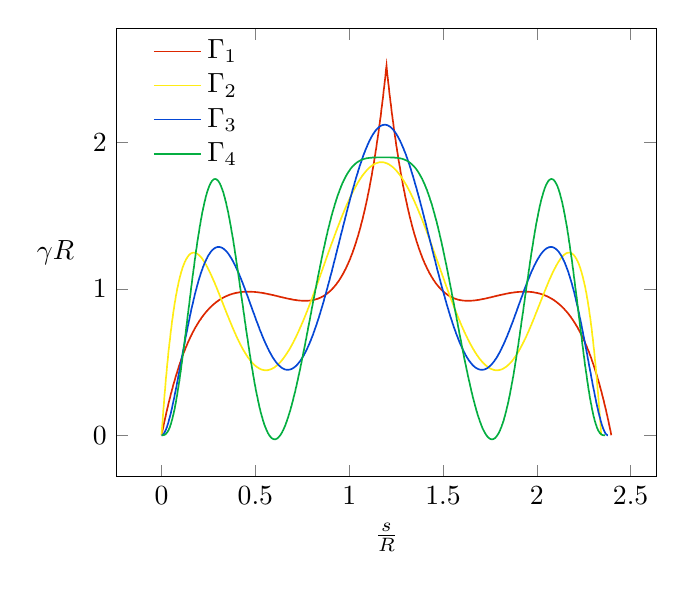 \begin{tikzpicture}
\begin{axis}[xlabel={$\frac{s}{R}$}, ylabel={$\gamma R$}, ylabel style={rotate = -90}, legend style={at={(.25,1)}, draw=none}]
    \addplot[color={rgb,1:red,0.867;green,0.153;blue,0.0}, line width={.6pt}]
        coordinates {
            (0.0,0.0)
            (0.002,0.015)
            (0.005,0.03)
            (0.007,0.045)
            (0.01,0.06)
            (0.012,0.075)
            (0.014,0.089)
            (0.017,0.103)
            (0.019,0.117)
            (0.022,0.131)
            (0.024,0.145)
            (0.026,0.158)
            (0.029,0.172)
            (0.031,0.185)
            (0.034,0.198)
            (0.036,0.211)
            (0.038,0.223)
            (0.041,0.236)
            (0.043,0.248)
            (0.046,0.261)
            (0.048,0.273)
            (0.05,0.285)
            (0.053,0.296)
            (0.055,0.308)
            (0.058,0.319)
            (0.06,0.331)
            (0.062,0.342)
            (0.065,0.353)
            (0.067,0.364)
            (0.07,0.374)
            (0.072,0.385)
            (0.074,0.395)
            (0.077,0.406)
            (0.079,0.416)
            (0.082,0.426)
            (0.084,0.436)
            (0.086,0.445)
            (0.089,0.455)
            (0.091,0.465)
            (0.093,0.474)
            (0.096,0.483)
            (0.098,0.492)
            (0.101,0.501)
            (0.103,0.51)
            (0.105,0.519)
            (0.108,0.527)
            (0.11,0.536)
            (0.113,0.544)
            (0.115,0.552)
            (0.117,0.561)
            (0.12,0.569)
            (0.122,0.576)
            (0.125,0.584)
            (0.127,0.592)
            (0.129,0.599)
            (0.132,0.607)
            (0.134,0.614)
            (0.137,0.621)
            (0.139,0.629)
            (0.141,0.636)
            (0.144,0.642)
            (0.146,0.649)
            (0.149,0.656)
            (0.151,0.663)
            (0.153,0.669)
            (0.156,0.675)
            (0.158,0.682)
            (0.161,0.688)
            (0.163,0.694)
            (0.165,0.7)
            (0.168,0.706)
            (0.17,0.712)
            (0.173,0.718)
            (0.175,0.723)
            (0.177,0.729)
            (0.18,0.734)
            (0.182,0.74)
            (0.185,0.745)
            (0.187,0.75)
            (0.189,0.755)
            (0.192,0.76)
            (0.194,0.765)
            (0.197,0.77)
            (0.199,0.775)
            (0.201,0.78)
            (0.204,0.784)
            (0.206,0.789)
            (0.209,0.793)
            (0.211,0.798)
            (0.213,0.802)
            (0.216,0.807)
            (0.218,0.811)
            (0.221,0.815)
            (0.223,0.819)
            (0.225,0.823)
            (0.228,0.827)
            (0.23,0.831)
            (0.233,0.835)
            (0.235,0.838)
            (0.237,0.842)
            (0.24,0.845)
            (0.242,0.849)
            (0.245,0.852)
            (0.247,0.856)
            (0.249,0.859)
            (0.252,0.863)
            (0.254,0.866)
            (0.257,0.869)
            (0.259,0.872)
            (0.261,0.875)
            (0.264,0.878)
            (0.266,0.881)
            (0.269,0.884)
            (0.271,0.887)
            (0.273,0.889)
            (0.276,0.892)
            (0.278,0.895)
            (0.28,0.897)
            (0.283,0.9)
            (0.285,0.902)
            (0.288,0.905)
            (0.29,0.907)
            (0.292,0.91)
            (0.295,0.912)
            (0.297,0.914)
            (0.3,0.916)
            (0.302,0.919)
            (0.304,0.921)
            (0.307,0.923)
            (0.309,0.925)
            (0.312,0.927)
            (0.314,0.929)
            (0.316,0.931)
            (0.319,0.932)
            (0.321,0.934)
            (0.324,0.936)
            (0.326,0.938)
            (0.328,0.939)
            (0.331,0.941)
            (0.333,0.943)
            (0.336,0.944)
            (0.338,0.946)
            (0.34,0.947)
            (0.343,0.949)
            (0.345,0.95)
            (0.348,0.951)
            (0.35,0.953)
            (0.352,0.954)
            (0.355,0.955)
            (0.357,0.956)
            (0.36,0.958)
            (0.362,0.959)
            (0.364,0.96)
            (0.367,0.961)
            (0.369,0.962)
            (0.372,0.963)
            (0.374,0.964)
            (0.376,0.965)
            (0.379,0.966)
            (0.381,0.967)
            (0.384,0.968)
            (0.386,0.968)
            (0.388,0.969)
            (0.391,0.97)
            (0.393,0.971)
            (0.396,0.971)
            (0.398,0.972)
            (0.4,0.973)
            (0.403,0.973)
            (0.405,0.974)
            (0.408,0.974)
            (0.41,0.975)
            (0.412,0.975)
            (0.415,0.976)
            (0.417,0.976)
            (0.42,0.977)
            (0.422,0.977)
            (0.424,0.978)
            (0.427,0.978)
            (0.429,0.978)
            (0.432,0.979)
            (0.434,0.979)
            (0.436,0.979)
            (0.439,0.979)
            (0.441,0.98)
            (0.444,0.98)
            (0.446,0.98)
            (0.448,0.98)
            (0.451,0.98)
            (0.453,0.98)
            (0.456,0.98)
            (0.458,0.98)
            (0.46,0.98)
            (0.463,0.98)
            (0.465,0.98)
            (0.467,0.98)
            (0.47,0.98)
            (0.472,0.98)
            (0.475,0.98)
            (0.477,0.98)
            (0.479,0.98)
            (0.482,0.98)
            (0.484,0.979)
            (0.487,0.979)
            (0.489,0.979)
            (0.491,0.979)
            (0.494,0.979)
            (0.496,0.978)
            (0.499,0.978)
            (0.501,0.978)
            (0.503,0.977)
            (0.506,0.977)
            (0.508,0.977)
            (0.511,0.976)
            (0.513,0.976)
            (0.515,0.976)
            (0.518,0.975)
            (0.52,0.975)
            (0.523,0.974)
            (0.525,0.974)
            (0.527,0.974)
            (0.53,0.973)
            (0.532,0.973)
            (0.535,0.972)
            (0.537,0.972)
            (0.539,0.971)
            (0.542,0.971)
            (0.544,0.97)
            (0.547,0.97)
            (0.549,0.969)
            (0.551,0.968)
            (0.554,0.968)
            (0.556,0.967)
            (0.559,0.967)
            (0.561,0.966)
            (0.563,0.965)
            (0.566,0.965)
            (0.568,0.964)
            (0.571,0.963)
            (0.573,0.963)
            (0.575,0.962)
            (0.578,0.961)
            (0.58,0.961)
            (0.583,0.96)
            (0.585,0.959)
            (0.587,0.959)
            (0.59,0.958)
            (0.592,0.957)
            (0.595,0.957)
            (0.597,0.956)
            (0.599,0.955)
            (0.602,0.954)
            (0.604,0.954)
            (0.607,0.953)
            (0.609,0.952)
            (0.611,0.952)
            (0.614,0.951)
            (0.616,0.95)
            (0.619,0.949)
            (0.621,0.949)
            (0.623,0.948)
            (0.626,0.947)
            (0.628,0.946)
            (0.631,0.946)
            (0.633,0.945)
            (0.635,0.944)
            (0.638,0.943)
            (0.64,0.943)
            (0.643,0.942)
            (0.645,0.941)
            (0.647,0.94)
            (0.65,0.94)
            (0.652,0.939)
            (0.654,0.938)
            (0.657,0.938)
            (0.659,0.937)
            (0.662,0.936)
            (0.664,0.935)
            (0.666,0.935)
            (0.669,0.934)
            (0.671,0.933)
            (0.674,0.933)
            (0.676,0.932)
            (0.678,0.931)
            (0.681,0.931)
            (0.683,0.93)
            (0.686,0.93)
            (0.688,0.929)
            (0.69,0.928)
            (0.693,0.928)
            (0.695,0.927)
            (0.698,0.927)
            (0.7,0.926)
            (0.702,0.925)
            (0.705,0.925)
            (0.707,0.924)
            (0.71,0.924)
            (0.712,0.923)
            (0.714,0.923)
            (0.717,0.923)
            (0.719,0.922)
            (0.722,0.922)
            (0.724,0.921)
            (0.726,0.921)
            (0.729,0.921)
            (0.731,0.92)
            (0.734,0.92)
            (0.736,0.92)
            (0.738,0.919)
            (0.741,0.919)
            (0.743,0.919)
            (0.746,0.919)
            (0.748,0.918)
            (0.75,0.918)
            (0.753,0.918)
            (0.755,0.918)
            (0.758,0.918)
            (0.76,0.918)
            (0.762,0.918)
            (0.765,0.918)
            (0.767,0.918)
            (0.77,0.918)
            (0.772,0.918)
            (0.774,0.918)
            (0.777,0.918)
            (0.779,0.918)
            (0.782,0.919)
            (0.784,0.919)
            (0.786,0.919)
            (0.789,0.919)
            (0.791,0.92)
            (0.794,0.92)
            (0.796,0.921)
            (0.798,0.921)
            (0.801,0.922)
            (0.803,0.922)
            (0.806,0.923)
            (0.808,0.923)
            (0.81,0.924)
            (0.813,0.925)
            (0.815,0.925)
            (0.818,0.926)
            (0.82,0.927)
            (0.822,0.928)
            (0.825,0.929)
            (0.827,0.93)
            (0.83,0.931)
            (0.832,0.932)
            (0.834,0.933)
            (0.837,0.934)
            (0.839,0.935)
            (0.841,0.937)
            (0.844,0.938)
            (0.846,0.939)
            (0.849,0.941)
            (0.851,0.942)
            (0.853,0.944)
            (0.856,0.945)
            (0.858,0.947)
            (0.861,0.949)
            (0.863,0.951)
            (0.865,0.953)
            (0.868,0.954)
            (0.87,0.956)
            (0.873,0.958)
            (0.875,0.961)
            (0.877,0.963)
            (0.88,0.965)
            (0.882,0.967)
            (0.885,0.97)
            (0.887,0.972)
            (0.889,0.975)
            (0.892,0.977)
            (0.894,0.98)
            (0.897,0.983)
            (0.899,0.985)
            (0.901,0.988)
            (0.904,0.991)
            (0.906,0.994)
            (0.909,0.997)
            (0.911,1.001)
            (0.913,1.004)
            (0.916,1.007)
            (0.918,1.011)
            (0.921,1.014)
            (0.923,1.018)
            (0.925,1.022)
            (0.928,1.025)
            (0.93,1.029)
            (0.933,1.033)
            (0.935,1.037)
            (0.937,1.042)
            (0.94,1.046)
            (0.942,1.05)
            (0.945,1.055)
            (0.947,1.059)
            (0.949,1.064)
            (0.952,1.069)
            (0.954,1.074)
            (0.957,1.079)
            (0.959,1.084)
            (0.961,1.089)
            (0.964,1.094)
            (0.966,1.1)
            (0.969,1.105)
            (0.971,1.111)
            (0.973,1.117)
            (0.976,1.123)
            (0.978,1.129)
            (0.981,1.135)
            (0.983,1.141)
            (0.985,1.148)
            (0.988,1.154)
            (0.99,1.161)
            (0.993,1.168)
            (0.995,1.174)
            (0.997,1.181)
            (1.0,1.189)
            (1.002,1.196)
            (1.005,1.203)
            (1.007,1.211)
            (1.009,1.219)
            (1.012,1.227)
            (1.014,1.235)
            (1.017,1.243)
            (1.019,1.251)
            (1.021,1.26)
            (1.024,1.269)
            (1.026,1.277)
            (1.028,1.286)
            (1.031,1.295)
            (1.033,1.305)
            (1.036,1.314)
            (1.038,1.324)
            (1.04,1.334)
            (1.043,1.344)
            (1.045,1.354)
            (1.048,1.364)
            (1.05,1.375)
            (1.052,1.385)
            (1.055,1.396)
            (1.057,1.407)
            (1.06,1.419)
            (1.062,1.43)
            (1.064,1.442)
            (1.067,1.454)
            (1.069,1.466)
            (1.072,1.478)
            (1.074,1.491)
            (1.076,1.503)
            (1.079,1.516)
            (1.081,1.529)
            (1.084,1.543)
            (1.086,1.556)
            (1.088,1.57)
            (1.091,1.584)
            (1.093,1.598)
            (1.096,1.613)
            (1.098,1.628)
            (1.1,1.642)
            (1.103,1.658)
            (1.105,1.673)
            (1.108,1.689)
            (1.11,1.705)
            (1.112,1.721)
            (1.115,1.738)
            (1.117,1.755)
            (1.12,1.772)
            (1.122,1.789)
            (1.124,1.807)
            (1.127,1.825)
            (1.129,1.843)
            (1.132,1.861)
            (1.134,1.88)
            (1.136,1.899)
            (1.139,1.919)
            (1.141,1.939)
            (1.144,1.959)
            (1.146,1.979)
            (1.148,2.0)
            (1.151,2.021)
            (1.153,2.042)
            (1.156,2.064)
            (1.158,2.086)
            (1.16,2.109)
            (1.163,2.132)
            (1.165,2.155)
            (1.168,2.178)
            (1.17,2.202)
            (1.172,2.227)
            (1.175,2.252)
            (1.177,2.277)
            (1.18,2.303)
            (1.182,2.329)
            (1.184,2.355)
            (1.187,2.382)
            (1.189,2.409)
            (1.192,2.437)
            (1.194,2.466)
            (1.196,2.494)
            (1.199,2.524)
            (1.201,2.494)
            (1.203,2.466)
            (1.206,2.437)
            (1.208,2.409)
            (1.211,2.382)
            (1.213,2.355)
            (1.215,2.329)
            (1.218,2.303)
            (1.22,2.277)
            (1.223,2.252)
            (1.225,2.227)
            (1.227,2.202)
            (1.23,2.178)
            (1.232,2.155)
            (1.235,2.132)
            (1.237,2.109)
            (1.239,2.086)
            (1.242,2.064)
            (1.244,2.042)
            (1.247,2.021)
            (1.249,2.0)
            (1.251,1.979)
            (1.254,1.959)
            (1.256,1.939)
            (1.259,1.919)
            (1.261,1.899)
            (1.263,1.88)
            (1.266,1.861)
            (1.268,1.843)
            (1.271,1.825)
            (1.273,1.807)
            (1.275,1.789)
            (1.278,1.772)
            (1.28,1.755)
            (1.283,1.738)
            (1.285,1.721)
            (1.287,1.705)
            (1.29,1.689)
            (1.292,1.673)
            (1.295,1.658)
            (1.297,1.642)
            (1.299,1.628)
            (1.302,1.613)
            (1.304,1.598)
            (1.307,1.584)
            (1.309,1.57)
            (1.311,1.556)
            (1.314,1.543)
            (1.316,1.529)
            (1.319,1.516)
            (1.321,1.503)
            (1.323,1.491)
            (1.326,1.478)
            (1.328,1.466)
            (1.331,1.454)
            (1.333,1.442)
            (1.335,1.43)
            (1.338,1.419)
            (1.34,1.407)
            (1.343,1.396)
            (1.345,1.385)
            (1.347,1.375)
            (1.35,1.364)
            (1.352,1.354)
            (1.355,1.344)
            (1.357,1.334)
            (1.359,1.324)
            (1.362,1.314)
            (1.364,1.305)
            (1.367,1.295)
            (1.369,1.286)
            (1.371,1.277)
            (1.374,1.269)
            (1.376,1.26)
            (1.379,1.251)
            (1.381,1.243)
            (1.383,1.235)
            (1.386,1.227)
            (1.388,1.219)
            (1.39,1.211)
            (1.393,1.203)
            (1.395,1.196)
            (1.398,1.189)
            (1.4,1.181)
            (1.402,1.174)
            (1.405,1.168)
            (1.407,1.161)
            (1.41,1.154)
            (1.412,1.148)
            (1.414,1.141)
            (1.417,1.135)
            (1.419,1.129)
            (1.422,1.123)
            (1.424,1.117)
            (1.426,1.111)
            (1.429,1.105)
            (1.431,1.1)
            (1.434,1.094)
            (1.436,1.089)
            (1.438,1.084)
            (1.441,1.079)
            (1.443,1.074)
            (1.446,1.069)
            (1.448,1.064)
            (1.45,1.059)
            (1.453,1.055)
            (1.455,1.05)
            (1.458,1.046)
            (1.46,1.042)
            (1.462,1.037)
            (1.465,1.033)
            (1.467,1.029)
            (1.47,1.025)
            (1.472,1.022)
            (1.474,1.018)
            (1.477,1.014)
            (1.479,1.011)
            (1.482,1.007)
            (1.484,1.004)
            (1.486,1.001)
            (1.489,0.997)
            (1.491,0.994)
            (1.494,0.991)
            (1.496,0.988)
            (1.498,0.985)
            (1.501,0.983)
            (1.503,0.98)
            (1.506,0.977)
            (1.508,0.975)
            (1.51,0.972)
            (1.513,0.97)
            (1.515,0.967)
            (1.518,0.965)
            (1.52,0.963)
            (1.522,0.961)
            (1.525,0.958)
            (1.527,0.956)
            (1.53,0.954)
            (1.532,0.953)
            (1.534,0.951)
            (1.537,0.949)
            (1.539,0.947)
            (1.542,0.945)
            (1.544,0.944)
            (1.546,0.942)
            (1.549,0.941)
            (1.551,0.939)
            (1.554,0.938)
            (1.556,0.937)
            (1.558,0.935)
            (1.561,0.934)
            (1.563,0.933)
            (1.566,0.932)
            (1.568,0.931)
            (1.57,0.93)
            (1.573,0.929)
            (1.575,0.928)
            (1.577,0.927)
            (1.58,0.926)
            (1.582,0.925)
            (1.585,0.925)
            (1.587,0.924)
            (1.589,0.923)
            (1.592,0.923)
            (1.594,0.922)
            (1.597,0.922)
            (1.599,0.921)
            (1.601,0.921)
            (1.604,0.92)
            (1.606,0.92)
            (1.609,0.919)
            (1.611,0.919)
            (1.613,0.919)
            (1.616,0.919)
            (1.618,0.918)
            (1.621,0.918)
            (1.623,0.918)
            (1.625,0.918)
            (1.628,0.918)
            (1.63,0.918)
            (1.633,0.918)
            (1.635,0.918)
            (1.637,0.918)
            (1.64,0.918)
            (1.642,0.918)
            (1.645,0.918)
            (1.647,0.918)
            (1.649,0.918)
            (1.652,0.919)
            (1.654,0.919)
            (1.657,0.919)
            (1.659,0.919)
            (1.661,0.92)
            (1.664,0.92)
            (1.666,0.92)
            (1.669,0.921)
            (1.671,0.921)
            (1.673,0.921)
            (1.676,0.922)
            (1.678,0.922)
            (1.681,0.923)
            (1.683,0.923)
            (1.685,0.923)
            (1.688,0.924)
            (1.69,0.924)
            (1.693,0.925)
            (1.695,0.925)
            (1.697,0.926)
            (1.7,0.927)
            (1.702,0.927)
            (1.705,0.928)
            (1.707,0.928)
            (1.709,0.929)
            (1.712,0.93)
            (1.714,0.93)
            (1.717,0.931)
            (1.719,0.931)
            (1.721,0.932)
            (1.724,0.933)
            (1.726,0.933)
            (1.729,0.934)
            (1.731,0.935)
            (1.733,0.935)
            (1.736,0.936)
            (1.738,0.937)
            (1.741,0.938)
            (1.743,0.938)
            (1.745,0.939)
            (1.748,0.94)
            (1.75,0.94)
            (1.753,0.941)
            (1.755,0.942)
            (1.757,0.943)
            (1.76,0.943)
            (1.762,0.944)
            (1.764,0.945)
            (1.767,0.946)
            (1.769,0.946)
            (1.772,0.947)
            (1.774,0.948)
            (1.776,0.949)
            (1.779,0.949)
            (1.781,0.95)
            (1.784,0.951)
            (1.786,0.952)
            (1.788,0.952)
            (1.791,0.953)
            (1.793,0.954)
            (1.796,0.954)
            (1.798,0.955)
            (1.8,0.956)
            (1.803,0.957)
            (1.805,0.957)
            (1.808,0.958)
            (1.81,0.959)
            (1.812,0.959)
            (1.815,0.96)
            (1.817,0.961)
            (1.82,0.961)
            (1.822,0.962)
            (1.824,0.963)
            (1.827,0.963)
            (1.829,0.964)
            (1.832,0.965)
            (1.834,0.965)
            (1.836,0.966)
            (1.839,0.967)
            (1.841,0.967)
            (1.844,0.968)
            (1.846,0.968)
            (1.848,0.969)
            (1.851,0.97)
            (1.853,0.97)
            (1.856,0.971)
            (1.858,0.971)
            (1.86,0.972)
            (1.863,0.972)
            (1.865,0.973)
            (1.868,0.973)
            (1.87,0.974)
            (1.872,0.974)
            (1.875,0.974)
            (1.877,0.975)
            (1.88,0.975)
            (1.882,0.976)
            (1.884,0.976)
            (1.887,0.976)
            (1.889,0.977)
            (1.892,0.977)
            (1.894,0.977)
            (1.896,0.978)
            (1.899,0.978)
            (1.901,0.978)
            (1.904,0.979)
            (1.906,0.979)
            (1.908,0.979)
            (1.911,0.979)
            (1.913,0.979)
            (1.916,0.98)
            (1.918,0.98)
            (1.92,0.98)
            (1.923,0.98)
            (1.925,0.98)
            (1.928,0.98)
            (1.93,0.98)
            (1.932,0.98)
            (1.935,0.98)
            (1.937,0.98)
            (1.94,0.98)
            (1.942,0.98)
            (1.944,0.98)
            (1.947,0.98)
            (1.949,0.98)
            (1.951,0.98)
            (1.954,0.98)
            (1.956,0.98)
            (1.959,0.979)
            (1.961,0.979)
            (1.963,0.979)
            (1.966,0.979)
            (1.968,0.978)
            (1.971,0.978)
            (1.973,0.978)
            (1.975,0.977)
            (1.978,0.977)
            (1.98,0.976)
            (1.983,0.976)
            (1.985,0.975)
            (1.987,0.975)
            (1.99,0.974)
            (1.992,0.974)
            (1.995,0.973)
            (1.997,0.973)
            (1.999,0.972)
            (2.002,0.971)
            (2.004,0.971)
            (2.007,0.97)
            (2.009,0.969)
            (2.011,0.968)
            (2.014,0.968)
            (2.016,0.967)
            (2.019,0.966)
            (2.021,0.965)
            (2.023,0.964)
            (2.026,0.963)
            (2.028,0.962)
            (2.031,0.961)
            (2.033,0.96)
            (2.035,0.959)
            (2.038,0.958)
            (2.04,0.956)
            (2.043,0.955)
            (2.045,0.954)
            (2.047,0.953)
            (2.05,0.951)
            (2.052,0.95)
            (2.055,0.949)
            (2.057,0.947)
            (2.059,0.946)
            (2.062,0.944)
            (2.064,0.943)
            (2.067,0.941)
            (2.069,0.939)
            (2.071,0.938)
            (2.074,0.936)
            (2.076,0.934)
            (2.079,0.932)
            (2.081,0.931)
            (2.083,0.929)
            (2.086,0.927)
            (2.088,0.925)
            (2.091,0.923)
            (2.093,0.921)
            (2.095,0.919)
            (2.098,0.916)
            (2.1,0.914)
            (2.103,0.912)
            (2.105,0.91)
            (2.107,0.907)
            (2.11,0.905)
            (2.112,0.902)
            (2.115,0.9)
            (2.117,0.897)
            (2.119,0.895)
            (2.122,0.892)
            (2.124,0.889)
            (2.127,0.887)
            (2.129,0.884)
            (2.131,0.881)
            (2.134,0.878)
            (2.136,0.875)
            (2.138,0.872)
            (2.141,0.869)
            (2.143,0.866)
            (2.146,0.863)
            (2.148,0.859)
            (2.15,0.856)
            (2.153,0.852)
            (2.155,0.849)
            (2.158,0.845)
            (2.16,0.842)
            (2.162,0.838)
            (2.165,0.835)
            (2.167,0.831)
            (2.17,0.827)
            (2.172,0.823)
            (2.174,0.819)
            (2.177,0.815)
            (2.179,0.811)
            (2.182,0.807)
            (2.184,0.802)
            (2.186,0.798)
            (2.189,0.793)
            (2.191,0.789)
            (2.194,0.784)
            (2.196,0.78)
            (2.198,0.775)
            (2.201,0.77)
            (2.203,0.765)
            (2.206,0.76)
            (2.208,0.755)
            (2.21,0.75)
            (2.213,0.745)
            (2.215,0.74)
            (2.218,0.734)
            (2.22,0.729)
            (2.222,0.723)
            (2.225,0.718)
            (2.227,0.712)
            (2.23,0.706)
            (2.232,0.7)
            (2.234,0.694)
            (2.237,0.688)
            (2.239,0.682)
            (2.242,0.675)
            (2.244,0.669)
            (2.246,0.663)
            (2.249,0.656)
            (2.251,0.649)
            (2.254,0.642)
            (2.256,0.636)
            (2.258,0.629)
            (2.261,0.621)
            (2.263,0.614)
            (2.266,0.607)
            (2.268,0.599)
            (2.27,0.592)
            (2.273,0.584)
            (2.275,0.576)
            (2.278,0.569)
            (2.28,0.561)
            (2.282,0.552)
            (2.285,0.544)
            (2.287,0.536)
            (2.29,0.527)
            (2.292,0.519)
            (2.294,0.51)
            (2.297,0.501)
            (2.299,0.492)
            (2.302,0.483)
            (2.304,0.474)
            (2.306,0.465)
            (2.309,0.455)
            (2.311,0.445)
            (2.313,0.436)
            (2.316,0.426)
            (2.318,0.416)
            (2.321,0.406)
            (2.323,0.395)
            (2.325,0.385)
            (2.328,0.374)
            (2.33,0.364)
            (2.333,0.353)
            (2.335,0.342)
            (2.337,0.331)
            (2.34,0.319)
            (2.342,0.308)
            (2.345,0.296)
            (2.347,0.285)
            (2.349,0.273)
            (2.352,0.261)
            (2.354,0.248)
            (2.357,0.236)
            (2.359,0.223)
            (2.361,0.211)
            (2.364,0.198)
            (2.366,0.185)
            (2.369,0.172)
            (2.371,0.158)
            (2.373,0.145)
            (2.376,0.131)
            (2.378,0.117)
            (2.381,0.103)
            (2.383,0.089)
            (2.385,0.075)
            (2.388,0.06)
            (2.39,0.045)
            (2.393,0.03)
            (2.395,0.015)
            (2.397,0.0)
        }
        ;
    \addlegendentry {$\Gamma_{1}$ }
    \addplot[color={rgb,1:red,1.0;green,0.925;blue,0.078}, line width={.6pt}]
        coordinates {
            (0.0,0.0)
            (0.002,0.043)
            (0.005,0.085)
            (0.007,0.126)
            (0.009,0.166)
            (0.012,0.206)
            (0.014,0.244)
            (0.016,0.281)
            (0.019,0.317)
            (0.021,0.352)
            (0.023,0.387)
            (0.026,0.42)
            (0.028,0.453)
            (0.03,0.484)
            (0.033,0.515)
            (0.035,0.545)
            (0.037,0.575)
            (0.04,0.603)
            (0.042,0.63)
            (0.045,0.657)
            (0.047,0.683)
            (0.049,0.708)
            (0.052,0.733)
            (0.054,0.757)
            (0.056,0.78)
            (0.059,0.802)
            (0.061,0.823)
            (0.063,0.844)
            (0.066,0.865)
            (0.068,0.884)
            (0.07,0.903)
            (0.073,0.921)
            (0.075,0.939)
            (0.077,0.956)
            (0.08,0.972)
            (0.082,0.988)
            (0.084,1.004)
            (0.087,1.018)
            (0.089,1.032)
            (0.091,1.046)
            (0.094,1.059)
            (0.096,1.071)
            (0.098,1.083)
            (0.101,1.095)
            (0.103,1.106)
            (0.105,1.116)
            (0.108,1.126)
            (0.11,1.136)
            (0.112,1.145)
            (0.115,1.154)
            (0.117,1.162)
            (0.12,1.17)
            (0.122,1.177)
            (0.124,1.184)
            (0.127,1.19)
            (0.129,1.196)
            (0.131,1.202)
            (0.134,1.207)
            (0.136,1.212)
            (0.138,1.217)
            (0.141,1.221)
            (0.143,1.225)
            (0.145,1.229)
            (0.148,1.232)
            (0.15,1.235)
            (0.152,1.237)
            (0.155,1.24)
            (0.157,1.241)
            (0.159,1.243)
            (0.162,1.244)
            (0.164,1.245)
            (0.166,1.246)
            (0.169,1.247)
            (0.171,1.247)
            (0.173,1.247)
            (0.176,1.246)
            (0.178,1.246)
            (0.18,1.245)
            (0.183,1.244)
            (0.185,1.243)
            (0.187,1.241)
            (0.19,1.239)
            (0.192,1.237)
            (0.194,1.235)
            (0.197,1.233)
            (0.199,1.23)
            (0.202,1.227)
            (0.204,1.224)
            (0.206,1.221)
            (0.209,1.218)
            (0.211,1.214)
            (0.213,1.211)
            (0.216,1.207)
            (0.218,1.203)
            (0.22,1.198)
            (0.223,1.194)
            (0.225,1.189)
            (0.227,1.185)
            (0.23,1.18)
            (0.232,1.175)
            (0.234,1.17)
            (0.237,1.165)
            (0.239,1.159)
            (0.241,1.154)
            (0.244,1.148)
            (0.246,1.142)
            (0.248,1.136)
            (0.251,1.13)
            (0.253,1.124)
            (0.255,1.118)
            (0.258,1.112)
            (0.26,1.106)
            (0.262,1.099)
            (0.265,1.093)
            (0.267,1.086)
            (0.269,1.079)
            (0.272,1.072)
            (0.274,1.066)
            (0.276,1.059)
            (0.279,1.052)
            (0.281,1.045)
            (0.284,1.038)
            (0.286,1.03)
            (0.288,1.023)
            (0.291,1.016)
            (0.293,1.009)
            (0.295,1.001)
            (0.298,0.994)
            (0.3,0.986)
            (0.302,0.979)
            (0.305,0.971)
            (0.307,0.964)
            (0.309,0.956)
            (0.312,0.949)
            (0.314,0.941)
            (0.316,0.934)
            (0.319,0.926)
            (0.321,0.918)
            (0.323,0.911)
            (0.326,0.903)
            (0.328,0.895)
            (0.33,0.888)
            (0.333,0.88)
            (0.335,0.873)
            (0.337,0.865)
            (0.34,0.857)
            (0.342,0.85)
            (0.344,0.842)
            (0.347,0.835)
            (0.349,0.827)
            (0.351,0.82)
            (0.354,0.812)
            (0.356,0.805)
            (0.359,0.797)
            (0.361,0.79)
            (0.363,0.782)
            (0.366,0.775)
            (0.368,0.768)
            (0.37,0.761)
            (0.373,0.753)
            (0.375,0.746)
            (0.377,0.739)
            (0.38,0.732)
            (0.382,0.725)
            (0.384,0.718)
            (0.387,0.711)
            (0.389,0.704)
            (0.391,0.698)
            (0.394,0.691)
            (0.396,0.684)
            (0.398,0.678)
            (0.401,0.671)
            (0.403,0.665)
            (0.405,0.658)
            (0.408,0.652)
            (0.41,0.646)
            (0.412,0.64)
            (0.415,0.634)
            (0.417,0.628)
            (0.419,0.622)
            (0.422,0.616)
            (0.424,0.61)
            (0.426,0.605)
            (0.429,0.599)
            (0.431,0.593)
            (0.433,0.588)
            (0.436,0.583)
            (0.438,0.577)
            (0.441,0.572)
            (0.443,0.567)
            (0.445,0.562)
            (0.448,0.557)
            (0.45,0.553)
            (0.452,0.548)
            (0.455,0.543)
            (0.457,0.539)
            (0.459,0.534)
            (0.462,0.53)
            (0.464,0.526)
            (0.466,0.522)
            (0.469,0.518)
            (0.471,0.514)
            (0.473,0.51)
            (0.476,0.506)
            (0.478,0.503)
            (0.48,0.499)
            (0.483,0.496)
            (0.485,0.493)
            (0.487,0.49)
            (0.49,0.486)
            (0.492,0.483)
            (0.494,0.481)
            (0.497,0.478)
            (0.499,0.475)
            (0.501,0.473)
            (0.504,0.47)
            (0.506,0.468)
            (0.508,0.466)
            (0.511,0.464)
            (0.513,0.462)
            (0.516,0.46)
            (0.518,0.458)
            (0.52,0.456)
            (0.523,0.455)
            (0.525,0.453)
            (0.527,0.452)
            (0.53,0.45)
            (0.532,0.449)
            (0.534,0.448)
            (0.537,0.447)
            (0.539,0.447)
            (0.541,0.446)
            (0.544,0.445)
            (0.546,0.445)
            (0.548,0.444)
            (0.551,0.444)
            (0.553,0.444)
            (0.555,0.444)
            (0.558,0.444)
            (0.56,0.444)
            (0.562,0.444)
            (0.565,0.444)
            (0.567,0.445)
            (0.569,0.445)
            (0.572,0.446)
            (0.574,0.447)
            (0.576,0.448)
            (0.579,0.449)
            (0.581,0.45)
            (0.583,0.451)
            (0.586,0.452)
            (0.588,0.454)
            (0.59,0.455)
            (0.593,0.457)
            (0.595,0.459)
            (0.598,0.46)
            (0.6,0.462)
            (0.602,0.464)
            (0.605,0.466)
            (0.607,0.469)
            (0.609,0.471)
            (0.612,0.473)
            (0.614,0.476)
            (0.616,0.478)
            (0.619,0.481)
            (0.621,0.484)
            (0.623,0.487)
            (0.626,0.49)
            (0.628,0.493)
            (0.63,0.496)
            (0.633,0.499)
            (0.635,0.502)
            (0.637,0.506)
            (0.64,0.509)
            (0.642,0.513)
            (0.644,0.517)
            (0.647,0.521)
            (0.649,0.524)
            (0.651,0.528)
            (0.654,0.533)
            (0.656,0.537)
            (0.658,0.541)
            (0.661,0.545)
            (0.663,0.55)
            (0.665,0.554)
            (0.668,0.559)
            (0.67,0.563)
            (0.672,0.568)
            (0.675,0.573)
            (0.677,0.578)
            (0.68,0.583)
            (0.682,0.588)
            (0.684,0.593)
            (0.687,0.598)
            (0.689,0.604)
            (0.691,0.609)
            (0.694,0.615)
            (0.696,0.62)
            (0.698,0.626)
            (0.701,0.631)
            (0.703,0.637)
            (0.705,0.643)
            (0.708,0.649)
            (0.71,0.655)
            (0.712,0.661)
            (0.715,0.667)
            (0.717,0.673)
            (0.719,0.679)
            (0.722,0.686)
            (0.724,0.692)
            (0.726,0.699)
            (0.729,0.705)
            (0.731,0.712)
            (0.733,0.718)
            (0.736,0.725)
            (0.738,0.732)
            (0.74,0.739)
            (0.743,0.745)
            (0.745,0.752)
            (0.747,0.759)
            (0.75,0.766)
            (0.752,0.774)
            (0.755,0.781)
            (0.757,0.788)
            (0.759,0.795)
            (0.762,0.802)
            (0.764,0.81)
            (0.766,0.817)
            (0.769,0.825)
            (0.771,0.832)
            (0.773,0.84)
            (0.776,0.847)
            (0.778,0.855)
            (0.78,0.863)
            (0.783,0.87)
            (0.785,0.878)
            (0.787,0.886)
            (0.79,0.894)
            (0.792,0.902)
            (0.794,0.909)
            (0.797,0.917)
            (0.799,0.925)
            (0.801,0.933)
            (0.804,0.941)
            (0.806,0.95)
            (0.808,0.958)
            (0.811,0.966)
            (0.813,0.974)
            (0.815,0.982)
            (0.818,0.99)
            (0.82,0.999)
            (0.822,1.007)
            (0.825,1.015)
            (0.827,1.023)
            (0.829,1.032)
            (0.832,1.04)
            (0.834,1.048)
            (0.837,1.057)
            (0.839,1.065)
            (0.841,1.074)
            (0.844,1.082)
            (0.846,1.09)
            (0.848,1.099)
            (0.851,1.107)
            (0.853,1.116)
            (0.855,1.124)
            (0.858,1.133)
            (0.86,1.141)
            (0.862,1.15)
            (0.865,1.158)
            (0.867,1.166)
            (0.869,1.175)
            (0.872,1.183)
            (0.874,1.192)
            (0.876,1.2)
            (0.879,1.209)
            (0.881,1.217)
            (0.883,1.226)
            (0.886,1.234)
            (0.888,1.243)
            (0.89,1.251)
            (0.893,1.259)
            (0.895,1.268)
            (0.897,1.276)
            (0.9,1.284)
            (0.902,1.293)
            (0.904,1.301)
            (0.907,1.309)
            (0.909,1.318)
            (0.912,1.326)
            (0.914,1.334)
            (0.916,1.342)
            (0.919,1.35)
            (0.921,1.359)
            (0.923,1.367)
            (0.926,1.375)
            (0.928,1.383)
            (0.93,1.391)
            (0.933,1.399)
            (0.935,1.407)
            (0.937,1.415)
            (0.94,1.423)
            (0.942,1.43)
            (0.944,1.438)
            (0.947,1.446)
            (0.949,1.454)
            (0.951,1.461)
            (0.954,1.469)
            (0.956,1.477)
            (0.958,1.484)
            (0.961,1.492)
            (0.963,1.499)
            (0.965,1.507)
            (0.968,1.514)
            (0.97,1.521)
            (0.972,1.528)
            (0.975,1.536)
            (0.977,1.543)
            (0.979,1.55)
            (0.982,1.557)
            (0.984,1.564)
            (0.986,1.571)
            (0.989,1.578)
            (0.991,1.584)
            (0.994,1.591)
            (0.996,1.598)
            (0.998,1.604)
            (1.001,1.611)
            (1.003,1.617)
            (1.005,1.624)
            (1.008,1.63)
            (1.01,1.636)
            (1.012,1.643)
            (1.015,1.649)
            (1.017,1.655)
            (1.019,1.661)
            (1.022,1.667)
            (1.024,1.673)
            (1.026,1.678)
            (1.029,1.684)
            (1.031,1.69)
            (1.033,1.695)
            (1.036,1.701)
            (1.038,1.706)
            (1.04,1.711)
            (1.043,1.717)
            (1.045,1.722)
            (1.047,1.727)
            (1.05,1.732)
            (1.052,1.737)
            (1.054,1.741)
            (1.057,1.746)
            (1.059,1.751)
            (1.061,1.755)
            (1.064,1.76)
            (1.066,1.764)
            (1.068,1.769)
            (1.071,1.773)
            (1.073,1.777)
            (1.076,1.781)
            (1.078,1.785)
            (1.08,1.789)
            (1.083,1.792)
            (1.085,1.796)
            (1.087,1.8)
            (1.09,1.803)
            (1.092,1.807)
            (1.094,1.81)
            (1.097,1.813)
            (1.099,1.816)
            (1.101,1.819)
            (1.104,1.822)
            (1.106,1.825)
            (1.108,1.828)
            (1.111,1.83)
            (1.113,1.833)
            (1.115,1.835)
            (1.118,1.838)
            (1.12,1.84)
            (1.122,1.842)
            (1.125,1.844)
            (1.127,1.846)
            (1.129,1.848)
            (1.132,1.85)
            (1.134,1.851)
            (1.136,1.853)
            (1.139,1.854)
            (1.141,1.856)
            (1.143,1.857)
            (1.146,1.858)
            (1.148,1.859)
            (1.151,1.86)
            (1.153,1.861)
            (1.155,1.862)
            (1.158,1.863)
            (1.16,1.863)
            (1.162,1.864)
            (1.165,1.864)
            (1.167,1.864)
            (1.169,1.864)
            (1.172,1.864)
            (1.174,1.864)
            (1.176,1.864)
            (1.179,1.864)
            (1.181,1.864)
            (1.183,1.863)
            (1.186,1.863)
            (1.188,1.862)
            (1.19,1.861)
            (1.193,1.86)
            (1.195,1.859)
            (1.197,1.858)
            (1.2,1.857)
            (1.202,1.856)
            (1.204,1.854)
            (1.207,1.853)
            (1.209,1.851)
            (1.211,1.85)
            (1.214,1.848)
            (1.216,1.846)
            (1.218,1.844)
            (1.221,1.842)
            (1.223,1.84)
            (1.225,1.838)
            (1.228,1.835)
            (1.23,1.833)
            (1.233,1.83)
            (1.235,1.828)
            (1.237,1.825)
            (1.24,1.822)
            (1.242,1.819)
            (1.244,1.816)
            (1.247,1.813)
            (1.249,1.81)
            (1.251,1.807)
            (1.254,1.803)
            (1.256,1.8)
            (1.258,1.796)
            (1.261,1.792)
            (1.263,1.789)
            (1.265,1.785)
            (1.268,1.781)
            (1.27,1.777)
            (1.272,1.773)
            (1.275,1.769)
            (1.277,1.764)
            (1.279,1.76)
            (1.282,1.755)
            (1.284,1.751)
            (1.286,1.746)
            (1.289,1.741)
            (1.291,1.737)
            (1.293,1.732)
            (1.296,1.727)
            (1.298,1.722)
            (1.3,1.717)
            (1.303,1.711)
            (1.305,1.706)
            (1.308,1.701)
            (1.31,1.695)
            (1.312,1.69)
            (1.315,1.684)
            (1.317,1.678)
            (1.319,1.673)
            (1.322,1.667)
            (1.324,1.661)
            (1.326,1.655)
            (1.329,1.649)
            (1.331,1.643)
            (1.333,1.636)
            (1.336,1.63)
            (1.338,1.624)
            (1.34,1.617)
            (1.343,1.611)
            (1.345,1.604)
            (1.347,1.598)
            (1.35,1.591)
            (1.352,1.584)
            (1.354,1.578)
            (1.357,1.571)
            (1.359,1.564)
            (1.361,1.557)
            (1.364,1.55)
            (1.366,1.543)
            (1.368,1.536)
            (1.371,1.528)
            (1.373,1.521)
            (1.375,1.514)
            (1.378,1.507)
            (1.38,1.499)
            (1.382,1.492)
            (1.385,1.484)
            (1.387,1.477)
            (1.39,1.469)
            (1.392,1.461)
            (1.394,1.454)
            (1.397,1.446)
            (1.399,1.438)
            (1.401,1.43)
            (1.404,1.423)
            (1.406,1.415)
            (1.408,1.407)
            (1.411,1.399)
            (1.413,1.391)
            (1.415,1.383)
            (1.418,1.375)
            (1.42,1.367)
            (1.422,1.359)
            (1.425,1.35)
            (1.427,1.342)
            (1.429,1.334)
            (1.432,1.326)
            (1.434,1.318)
            (1.436,1.309)
            (1.439,1.301)
            (1.441,1.293)
            (1.443,1.284)
            (1.446,1.276)
            (1.448,1.268)
            (1.45,1.259)
            (1.453,1.251)
            (1.455,1.243)
            (1.457,1.234)
            (1.46,1.226)
            (1.462,1.217)
            (1.464,1.209)
            (1.467,1.2)
            (1.469,1.192)
            (1.472,1.183)
            (1.474,1.175)
            (1.476,1.166)
            (1.479,1.158)
            (1.481,1.15)
            (1.483,1.141)
            (1.486,1.133)
            (1.488,1.124)
            (1.49,1.116)
            (1.493,1.107)
            (1.495,1.099)
            (1.497,1.09)
            (1.5,1.082)
            (1.502,1.074)
            (1.504,1.065)
            (1.507,1.057)
            (1.509,1.048)
            (1.511,1.04)
            (1.514,1.032)
            (1.516,1.023)
            (1.518,1.015)
            (1.521,1.007)
            (1.523,0.999)
            (1.525,0.99)
            (1.528,0.982)
            (1.53,0.974)
            (1.532,0.966)
            (1.535,0.958)
            (1.537,0.95)
            (1.539,0.941)
            (1.542,0.933)
            (1.544,0.925)
            (1.547,0.917)
            (1.549,0.909)
            (1.551,0.902)
            (1.554,0.894)
            (1.556,0.886)
            (1.558,0.878)
            (1.561,0.87)
            (1.563,0.863)
            (1.565,0.855)
            (1.568,0.847)
            (1.57,0.84)
            (1.572,0.832)
            (1.575,0.825)
            (1.577,0.817)
            (1.579,0.81)
            (1.582,0.802)
            (1.584,0.795)
            (1.586,0.788)
            (1.589,0.781)
            (1.591,0.774)
            (1.593,0.766)
            (1.596,0.759)
            (1.598,0.752)
            (1.6,0.745)
            (1.603,0.739)
            (1.605,0.732)
            (1.607,0.725)
            (1.61,0.718)
            (1.612,0.712)
            (1.614,0.705)
            (1.617,0.699)
            (1.619,0.692)
            (1.621,0.686)
            (1.624,0.679)
            (1.626,0.673)
            (1.629,0.667)
            (1.631,0.661)
            (1.633,0.655)
            (1.636,0.649)
            (1.638,0.643)
            (1.64,0.637)
            (1.643,0.631)
            (1.645,0.626)
            (1.647,0.62)
            (1.65,0.615)
            (1.652,0.609)
            (1.654,0.604)
            (1.657,0.598)
            (1.659,0.593)
            (1.661,0.588)
            (1.664,0.583)
            (1.666,0.578)
            (1.668,0.573)
            (1.671,0.568)
            (1.673,0.563)
            (1.675,0.559)
            (1.678,0.554)
            (1.68,0.55)
            (1.682,0.545)
            (1.685,0.541)
            (1.687,0.537)
            (1.689,0.533)
            (1.692,0.528)
            (1.694,0.524)
            (1.696,0.521)
            (1.699,0.517)
            (1.701,0.513)
            (1.704,0.509)
            (1.706,0.506)
            (1.708,0.502)
            (1.711,0.499)
            (1.713,0.496)
            (1.715,0.493)
            (1.718,0.49)
            (1.72,0.487)
            (1.722,0.484)
            (1.725,0.481)
            (1.727,0.478)
            (1.729,0.476)
            (1.732,0.473)
            (1.734,0.471)
            (1.736,0.469)
            (1.739,0.466)
            (1.741,0.464)
            (1.743,0.462)
            (1.746,0.46)
            (1.748,0.459)
            (1.75,0.457)
            (1.753,0.455)
            (1.755,0.454)
            (1.757,0.452)
            (1.76,0.451)
            (1.762,0.45)
            (1.764,0.449)
            (1.767,0.448)
            (1.769,0.447)
            (1.771,0.446)
            (1.774,0.445)
            (1.776,0.445)
            (1.778,0.444)
            (1.781,0.444)
            (1.783,0.444)
            (1.786,0.444)
            (1.788,0.444)
            (1.79,0.444)
            (1.793,0.444)
            (1.795,0.444)
            (1.797,0.445)
            (1.8,0.445)
            (1.802,0.446)
            (1.804,0.447)
            (1.807,0.447)
            (1.809,0.448)
            (1.811,0.449)
            (1.814,0.45)
            (1.816,0.452)
            (1.818,0.453)
            (1.821,0.455)
            (1.823,0.456)
            (1.825,0.458)
            (1.828,0.46)
            (1.83,0.462)
            (1.832,0.464)
            (1.835,0.466)
            (1.837,0.468)
            (1.839,0.47)
            (1.842,0.473)
            (1.844,0.475)
            (1.846,0.478)
            (1.849,0.481)
            (1.851,0.483)
            (1.853,0.486)
            (1.856,0.49)
            (1.858,0.493)
            (1.861,0.496)
            (1.863,0.499)
            (1.865,0.503)
            (1.868,0.506)
            (1.87,0.51)
            (1.872,0.514)
            (1.875,0.518)
            (1.877,0.522)
            (1.879,0.526)
            (1.882,0.53)
            (1.884,0.534)
            (1.886,0.539)
            (1.889,0.543)
            (1.891,0.548)
            (1.893,0.553)
            (1.896,0.557)
            (1.898,0.562)
            (1.9,0.567)
            (1.903,0.572)
            (1.905,0.577)
            (1.907,0.583)
            (1.91,0.588)
            (1.912,0.593)
            (1.914,0.599)
            (1.917,0.605)
            (1.919,0.61)
            (1.921,0.616)
            (1.924,0.622)
            (1.926,0.628)
            (1.928,0.634)
            (1.931,0.64)
            (1.933,0.646)
            (1.935,0.652)
            (1.938,0.658)
            (1.94,0.665)
            (1.943,0.671)
            (1.945,0.678)
            (1.947,0.684)
            (1.95,0.691)
            (1.952,0.698)
            (1.954,0.704)
            (1.957,0.711)
            (1.959,0.718)
            (1.961,0.725)
            (1.964,0.732)
            (1.966,0.739)
            (1.968,0.746)
            (1.971,0.753)
            (1.973,0.761)
            (1.975,0.768)
            (1.978,0.775)
            (1.98,0.782)
            (1.982,0.79)
            (1.985,0.797)
            (1.987,0.805)
            (1.989,0.812)
            (1.992,0.82)
            (1.994,0.827)
            (1.996,0.835)
            (1.999,0.842)
            (2.001,0.85)
            (2.003,0.857)
            (2.006,0.865)
            (2.008,0.873)
            (2.01,0.88)
            (2.013,0.888)
            (2.015,0.895)
            (2.017,0.903)
            (2.02,0.911)
            (2.022,0.918)
            (2.025,0.926)
            (2.027,0.934)
            (2.029,0.941)
            (2.032,0.949)
            (2.034,0.956)
            (2.036,0.964)
            (2.039,0.971)
            (2.041,0.979)
            (2.043,0.986)
            (2.046,0.994)
            (2.048,1.001)
            (2.05,1.009)
            (2.053,1.016)
            (2.055,1.023)
            (2.057,1.03)
            (2.06,1.038)
            (2.062,1.045)
            (2.064,1.052)
            (2.067,1.059)
            (2.069,1.066)
            (2.071,1.072)
            (2.074,1.079)
            (2.076,1.086)
            (2.078,1.093)
            (2.081,1.099)
            (2.083,1.106)
            (2.085,1.112)
            (2.088,1.118)
            (2.09,1.124)
            (2.092,1.13)
            (2.095,1.136)
            (2.097,1.142)
            (2.1,1.148)
            (2.102,1.154)
            (2.104,1.159)
            (2.107,1.165)
            (2.109,1.17)
            (2.111,1.175)
            (2.114,1.18)
            (2.116,1.185)
            (2.118,1.189)
            (2.121,1.194)
            (2.123,1.198)
            (2.125,1.203)
            (2.128,1.207)
            (2.13,1.211)
            (2.132,1.214)
            (2.135,1.218)
            (2.137,1.221)
            (2.139,1.224)
            (2.142,1.227)
            (2.144,1.23)
            (2.146,1.233)
            (2.149,1.235)
            (2.151,1.237)
            (2.153,1.239)
            (2.156,1.241)
            (2.158,1.243)
            (2.16,1.244)
            (2.163,1.245)
            (2.165,1.246)
            (2.167,1.246)
            (2.17,1.247)
            (2.172,1.247)
            (2.174,1.247)
            (2.177,1.246)
            (2.179,1.245)
            (2.182,1.244)
            (2.184,1.243)
            (2.186,1.241)
            (2.189,1.24)
            (2.191,1.237)
            (2.193,1.235)
            (2.196,1.232)
            (2.198,1.229)
            (2.2,1.225)
            (2.203,1.221)
            (2.205,1.217)
            (2.207,1.212)
            (2.21,1.207)
            (2.212,1.202)
            (2.214,1.196)
            (2.217,1.19)
            (2.219,1.184)
            (2.221,1.177)
            (2.224,1.17)
            (2.226,1.162)
            (2.228,1.154)
            (2.231,1.145)
            (2.233,1.136)
            (2.235,1.126)
            (2.238,1.116)
            (2.24,1.106)
            (2.242,1.095)
            (2.245,1.083)
            (2.247,1.071)
            (2.249,1.059)
            (2.252,1.046)
            (2.254,1.032)
            (2.257,1.018)
            (2.259,1.004)
            (2.261,0.988)
            (2.264,0.972)
            (2.266,0.956)
            (2.268,0.939)
            (2.271,0.921)
            (2.273,0.903)
            (2.275,0.884)
            (2.278,0.865)
            (2.28,0.844)
            (2.282,0.823)
            (2.285,0.802)
            (2.287,0.78)
            (2.289,0.757)
            (2.292,0.733)
            (2.294,0.708)
            (2.296,0.683)
            (2.299,0.657)
            (2.301,0.63)
            (2.303,0.603)
            (2.306,0.575)
            (2.308,0.545)
            (2.31,0.515)
            (2.313,0.484)
            (2.315,0.453)
            (2.317,0.42)
            (2.32,0.387)
            (2.322,0.352)
            (2.324,0.317)
            (2.327,0.281)
            (2.329,0.244)
            (2.331,0.206)
            (2.334,0.166)
            (2.336,0.126)
            (2.339,0.085)
            (2.341,0.043)
            (2.343,4.951e-16)
        }
        ;
    \addlegendentry {$\Gamma_{2}$ }
    \addplot[color={rgb,1:red,0.02;green,0.278;blue,0.835}, line width={.6pt}]
        coordinates {
            (0.0,0.0)
            (0.002,0.0)
            (0.005,0.002)
            (0.007,0.004)
            (0.01,0.007)
            (0.012,0.011)
            (0.014,0.015)
            (0.017,0.021)
            (0.019,0.027)
            (0.021,0.033)
            (0.024,0.04)
            (0.026,0.048)
            (0.029,0.057)
            (0.031,0.066)
            (0.033,0.075)
            (0.036,0.085)
            (0.038,0.096)
            (0.04,0.107)
            (0.043,0.119)
            (0.045,0.13)
            (0.048,0.143)
            (0.05,0.155)
            (0.052,0.168)
            (0.055,0.182)
            (0.057,0.195)
            (0.059,0.209)
            (0.062,0.224)
            (0.064,0.238)
            (0.067,0.253)
            (0.069,0.268)
            (0.071,0.283)
            (0.074,0.298)
            (0.076,0.314)
            (0.079,0.329)
            (0.081,0.345)
            (0.083,0.361)
            (0.086,0.377)
            (0.088,0.393)
            (0.09,0.409)
            (0.093,0.426)
            (0.095,0.442)
            (0.098,0.458)
            (0.1,0.475)
            (0.102,0.491)
            (0.105,0.507)
            (0.107,0.524)
            (0.109,0.54)
            (0.112,0.556)
            (0.114,0.573)
            (0.117,0.589)
            (0.119,0.605)
            (0.121,0.621)
            (0.124,0.637)
            (0.126,0.653)
            (0.128,0.669)
            (0.131,0.684)
            (0.133,0.7)
            (0.136,0.715)
            (0.138,0.731)
            (0.14,0.746)
            (0.143,0.761)
            (0.145,0.776)
            (0.148,0.791)
            (0.15,0.805)
            (0.152,0.82)
            (0.155,0.834)
            (0.157,0.848)
            (0.159,0.862)
            (0.162,0.876)
            (0.164,0.889)
            (0.167,0.902)
            (0.169,0.915)
            (0.171,0.928)
            (0.174,0.941)
            (0.176,0.954)
            (0.178,0.966)
            (0.181,0.978)
            (0.183,0.99)
            (0.186,1.002)
            (0.188,1.013)
            (0.19,1.024)
            (0.193,1.035)
            (0.195,1.046)
            (0.197,1.056)
            (0.2,1.067)
            (0.202,1.077)
            (0.205,1.087)
            (0.207,1.096)
            (0.209,1.106)
            (0.212,1.115)
            (0.214,1.124)
            (0.217,1.132)
            (0.219,1.141)
            (0.221,1.149)
            (0.224,1.157)
            (0.226,1.164)
            (0.228,1.172)
            (0.231,1.179)
            (0.233,1.186)
            (0.236,1.193)
            (0.238,1.199)
            (0.24,1.205)
            (0.243,1.211)
            (0.245,1.217)
            (0.247,1.223)
            (0.25,1.228)
            (0.252,1.233)
            (0.255,1.238)
            (0.257,1.242)
            (0.259,1.247)
            (0.262,1.251)
            (0.264,1.255)
            (0.266,1.258)
            (0.269,1.262)
            (0.271,1.265)
            (0.274,1.268)
            (0.276,1.27)
            (0.278,1.273)
            (0.281,1.275)
            (0.283,1.277)
            (0.286,1.279)
            (0.288,1.281)
            (0.29,1.282)
            (0.293,1.283)
            (0.295,1.284)
            (0.297,1.285)
            (0.3,1.285)
            (0.302,1.285)
            (0.305,1.285)
            (0.307,1.285)
            (0.309,1.285)
            (0.312,1.284)
            (0.314,1.284)
            (0.316,1.283)
            (0.319,1.281)
            (0.321,1.28)
            (0.324,1.279)
            (0.326,1.277)
            (0.328,1.275)
            (0.331,1.273)
            (0.333,1.27)
            (0.335,1.268)
            (0.338,1.265)
            (0.34,1.262)
            (0.343,1.259)
            (0.345,1.256)
            (0.347,1.253)
            (0.35,1.249)
            (0.352,1.245)
            (0.355,1.241)
            (0.357,1.237)
            (0.359,1.233)
            (0.362,1.228)
            (0.364,1.224)
            (0.366,1.219)
            (0.369,1.214)
            (0.371,1.209)
            (0.374,1.204)
            (0.376,1.199)
            (0.378,1.193)
            (0.381,1.188)
            (0.383,1.182)
            (0.385,1.176)
            (0.388,1.17)
            (0.39,1.164)
            (0.393,1.158)
            (0.395,1.151)
            (0.397,1.145)
            (0.4,1.138)
            (0.402,1.132)
            (0.404,1.125)
            (0.407,1.118)
            (0.409,1.111)
            (0.412,1.104)
            (0.414,1.097)
            (0.416,1.089)
            (0.419,1.082)
            (0.421,1.074)
            (0.424,1.067)
            (0.426,1.059)
            (0.428,1.052)
            (0.431,1.044)
            (0.433,1.036)
            (0.435,1.028)
            (0.438,1.02)
            (0.44,1.012)
            (0.443,1.004)
            (0.445,0.996)
            (0.447,0.988)
            (0.45,0.979)
            (0.452,0.971)
            (0.454,0.963)
            (0.457,0.954)
            (0.459,0.946)
            (0.462,0.938)
            (0.464,0.929)
            (0.466,0.921)
            (0.469,0.912)
            (0.471,0.904)
            (0.473,0.896)
            (0.476,0.887)
            (0.478,0.879)
            (0.481,0.87)
            (0.483,0.862)
            (0.485,0.853)
            (0.488,0.845)
            (0.49,0.836)
            (0.493,0.828)
            (0.495,0.82)
            (0.497,0.811)
            (0.5,0.803)
            (0.502,0.795)
            (0.504,0.786)
            (0.507,0.778)
            (0.509,0.77)
            (0.512,0.762)
            (0.514,0.754)
            (0.516,0.746)
            (0.519,0.738)
            (0.521,0.73)
            (0.523,0.722)
            (0.526,0.714)
            (0.528,0.706)
            (0.531,0.699)
            (0.533,0.691)
            (0.535,0.684)
            (0.538,0.676)
            (0.54,0.669)
            (0.542,0.662)
            (0.545,0.654)
            (0.547,0.647)
            (0.55,0.64)
            (0.552,0.633)
            (0.554,0.627)
            (0.557,0.62)
            (0.559,0.613)
            (0.562,0.607)
            (0.564,0.6)
            (0.566,0.594)
            (0.569,0.588)
            (0.571,0.582)
            (0.573,0.576)
            (0.576,0.57)
            (0.578,0.564)
            (0.581,0.558)
            (0.583,0.553)
            (0.585,0.548)
            (0.588,0.542)
            (0.59,0.537)
            (0.592,0.532)
            (0.595,0.527)
            (0.597,0.523)
            (0.6,0.518)
            (0.602,0.514)
            (0.604,0.509)
            (0.607,0.505)
            (0.609,0.501)
            (0.611,0.497)
            (0.614,0.493)
            (0.616,0.49)
            (0.619,0.486)
            (0.621,0.483)
            (0.623,0.48)
            (0.626,0.477)
            (0.628,0.474)
            (0.631,0.471)
            (0.633,0.468)
            (0.635,0.466)
            (0.638,0.463)
            (0.64,0.461)
            (0.642,0.459)
            (0.645,0.457)
            (0.647,0.456)
            (0.65,0.454)
            (0.652,0.453)
            (0.654,0.451)
            (0.657,0.45)
            (0.659,0.449)
            (0.661,0.448)
            (0.664,0.448)
            (0.666,0.447)
            (0.669,0.447)
            (0.671,0.447)
            (0.673,0.447)
            (0.676,0.447)
            (0.678,0.447)
            (0.68,0.448)
            (0.683,0.448)
            (0.685,0.449)
            (0.688,0.45)
            (0.69,0.451)
            (0.692,0.452)
            (0.695,0.454)
            (0.697,0.455)
            (0.7,0.457)
            (0.702,0.459)
            (0.704,0.461)
            (0.707,0.463)
            (0.709,0.465)
            (0.711,0.468)
            (0.714,0.47)
            (0.716,0.473)
            (0.719,0.476)
            (0.721,0.479)
            (0.723,0.482)
            (0.726,0.486)
            (0.728,0.489)
            (0.73,0.493)
            (0.733,0.497)
            (0.735,0.501)
            (0.738,0.505)
            (0.74,0.509)
            (0.742,0.513)
            (0.745,0.518)
            (0.747,0.523)
            (0.749,0.528)
            (0.752,0.533)
            (0.754,0.538)
            (0.757,0.543)
            (0.759,0.548)
            (0.761,0.554)
            (0.764,0.56)
            (0.766,0.566)
            (0.769,0.572)
            (0.771,0.578)
            (0.773,0.584)
            (0.776,0.591)
            (0.778,0.597)
            (0.78,0.604)
            (0.783,0.611)
            (0.785,0.618)
            (0.788,0.625)
            (0.79,0.632)
            (0.792,0.639)
            (0.795,0.647)
            (0.797,0.654)
            (0.799,0.662)
            (0.802,0.67)
            (0.804,0.678)
            (0.807,0.686)
            (0.809,0.694)
            (0.811,0.703)
            (0.814,0.711)
            (0.816,0.72)
            (0.818,0.728)
            (0.821,0.737)
            (0.823,0.746)
            (0.826,0.755)
            (0.828,0.764)
            (0.83,0.773)
            (0.833,0.783)
            (0.835,0.792)
            (0.838,0.802)
            (0.84,0.811)
            (0.842,0.821)
            (0.845,0.831)
            (0.847,0.841)
            (0.849,0.851)
            (0.852,0.861)
            (0.854,0.872)
            (0.857,0.882)
            (0.859,0.892)
            (0.861,0.903)
            (0.864,0.913)
            (0.866,0.924)
            (0.868,0.935)
            (0.871,0.946)
            (0.873,0.957)
            (0.876,0.968)
            (0.878,0.979)
            (0.88,0.99)
            (0.883,1.001)
            (0.885,1.012)
            (0.887,1.024)
            (0.89,1.035)
            (0.892,1.046)
            (0.895,1.058)
            (0.897,1.07)
            (0.899,1.081)
            (0.902,1.093)
            (0.904,1.105)
            (0.907,1.116)
            (0.909,1.128)
            (0.911,1.14)
            (0.914,1.152)
            (0.916,1.164)
            (0.918,1.176)
            (0.921,1.188)
            (0.923,1.2)
            (0.926,1.212)
            (0.928,1.224)
            (0.93,1.236)
            (0.933,1.248)
            (0.935,1.26)
            (0.937,1.272)
            (0.94,1.285)
            (0.942,1.297)
            (0.945,1.309)
            (0.947,1.321)
            (0.949,1.333)
            (0.952,1.345)
            (0.954,1.358)
            (0.956,1.37)
            (0.959,1.382)
            (0.961,1.394)
            (0.964,1.406)
            (0.966,1.418)
            (0.968,1.43)
            (0.971,1.442)
            (0.973,1.455)
            (0.976,1.467)
            (0.978,1.479)
            (0.98,1.49)
            (0.983,1.502)
            (0.985,1.514)
            (0.987,1.526)
            (0.99,1.538)
            (0.992,1.55)
            (0.995,1.561)
            (0.997,1.573)
            (0.999,1.585)
            (1.002,1.596)
            (1.004,1.608)
            (1.006,1.619)
            (1.009,1.63)
            (1.011,1.641)
            (1.014,1.653)
            (1.016,1.664)
            (1.018,1.675)
            (1.021,1.686)
            (1.023,1.697)
            (1.026,1.707)
            (1.028,1.718)
            (1.03,1.729)
            (1.033,1.739)
            (1.035,1.75)
            (1.037,1.76)
            (1.04,1.77)
            (1.042,1.78)
            (1.045,1.79)
            (1.047,1.8)
            (1.049,1.81)
            (1.052,1.82)
            (1.054,1.829)
            (1.056,1.839)
            (1.059,1.848)
            (1.061,1.857)
            (1.064,1.866)
            (1.066,1.875)
            (1.068,1.884)
            (1.071,1.893)
            (1.073,1.901)
            (1.075,1.91)
            (1.078,1.918)
            (1.08,1.926)
            (1.083,1.934)
            (1.085,1.942)
            (1.087,1.949)
            (1.09,1.957)
            (1.092,1.964)
            (1.095,1.972)
            (1.097,1.979)
            (1.099,1.986)
            (1.102,1.992)
            (1.104,1.999)
            (1.106,2.005)
            (1.109,2.012)
            (1.111,2.018)
            (1.114,2.024)
            (1.116,2.03)
            (1.118,2.035)
            (1.121,2.041)
            (1.123,2.046)
            (1.125,2.051)
            (1.128,2.056)
            (1.13,2.061)
            (1.133,2.065)
            (1.135,2.07)
            (1.137,2.074)
            (1.14,2.078)
            (1.142,2.082)
            (1.144,2.086)
            (1.147,2.089)
            (1.149,2.092)
            (1.152,2.095)
            (1.154,2.098)
            (1.156,2.101)
            (1.159,2.104)
            (1.161,2.106)
            (1.164,2.108)
            (1.166,2.11)
            (1.168,2.112)
            (1.171,2.114)
            (1.173,2.115)
            (1.175,2.116)
            (1.178,2.118)
            (1.18,2.118)
            (1.183,2.119)
            (1.185,2.12)
            (1.187,2.12)
            (1.19,2.12)
            (1.192,2.12)
            (1.194,2.12)
            (1.197,2.119)
            (1.199,2.118)
            (1.202,2.118)
            (1.204,2.116)
            (1.206,2.115)
            (1.209,2.114)
            (1.211,2.112)
            (1.213,2.11)
            (1.216,2.108)
            (1.218,2.106)
            (1.221,2.104)
            (1.223,2.101)
            (1.225,2.098)
            (1.228,2.095)
            (1.23,2.092)
            (1.233,2.089)
            (1.235,2.086)
            (1.237,2.082)
            (1.24,2.078)
            (1.242,2.074)
            (1.244,2.07)
            (1.247,2.065)
            (1.249,2.061)
            (1.252,2.056)
            (1.254,2.051)
            (1.256,2.046)
            (1.259,2.041)
            (1.261,2.035)
            (1.263,2.03)
            (1.266,2.024)
            (1.268,2.018)
            (1.271,2.012)
            (1.273,2.005)
            (1.275,1.999)
            (1.278,1.992)
            (1.28,1.986)
            (1.282,1.979)
            (1.285,1.972)
            (1.287,1.964)
            (1.29,1.957)
            (1.292,1.949)
            (1.294,1.942)
            (1.297,1.934)
            (1.299,1.926)
            (1.302,1.918)
            (1.304,1.91)
            (1.306,1.901)
            (1.309,1.893)
            (1.311,1.884)
            (1.313,1.875)
            (1.316,1.866)
            (1.318,1.857)
            (1.321,1.848)
            (1.323,1.839)
            (1.325,1.829)
            (1.328,1.82)
            (1.33,1.81)
            (1.332,1.8)
            (1.335,1.79)
            (1.337,1.78)
            (1.34,1.77)
            (1.342,1.76)
            (1.344,1.75)
            (1.347,1.739)
            (1.349,1.729)
            (1.351,1.718)
            (1.354,1.707)
            (1.356,1.697)
            (1.359,1.686)
            (1.361,1.675)
            (1.363,1.664)
            (1.366,1.653)
            (1.368,1.641)
            (1.371,1.63)
            (1.373,1.619)
            (1.375,1.608)
            (1.378,1.596)
            (1.38,1.585)
            (1.382,1.573)
            (1.385,1.561)
            (1.387,1.55)
            (1.39,1.538)
            (1.392,1.526)
            (1.394,1.514)
            (1.397,1.502)
            (1.399,1.49)
            (1.401,1.479)
            (1.404,1.467)
            (1.406,1.455)
            (1.409,1.442)
            (1.411,1.43)
            (1.413,1.418)
            (1.416,1.406)
            (1.418,1.394)
            (1.42,1.382)
            (1.423,1.37)
            (1.425,1.358)
            (1.428,1.345)
            (1.43,1.333)
            (1.432,1.321)
            (1.435,1.309)
            (1.437,1.297)
            (1.44,1.285)
            (1.442,1.272)
            (1.444,1.26)
            (1.447,1.248)
            (1.449,1.236)
            (1.451,1.224)
            (1.454,1.212)
            (1.456,1.2)
            (1.459,1.188)
            (1.461,1.176)
            (1.463,1.164)
            (1.466,1.152)
            (1.468,1.14)
            (1.47,1.128)
            (1.473,1.116)
            (1.475,1.105)
            (1.478,1.093)
            (1.48,1.081)
            (1.482,1.07)
            (1.485,1.058)
            (1.487,1.046)
            (1.489,1.035)
            (1.492,1.024)
            (1.494,1.012)
            (1.497,1.001)
            (1.499,0.99)
            (1.501,0.979)
            (1.504,0.968)
            (1.506,0.957)
            (1.509,0.946)
            (1.511,0.935)
            (1.513,0.924)
            (1.516,0.913)
            (1.518,0.903)
            (1.52,0.892)
            (1.523,0.882)
            (1.525,0.872)
            (1.528,0.861)
            (1.53,0.851)
            (1.532,0.841)
            (1.535,0.831)
            (1.537,0.821)
            (1.539,0.811)
            (1.542,0.802)
            (1.544,0.792)
            (1.547,0.783)
            (1.549,0.773)
            (1.551,0.764)
            (1.554,0.755)
            (1.556,0.746)
            (1.558,0.737)
            (1.561,0.728)
            (1.563,0.72)
            (1.566,0.711)
            (1.568,0.703)
            (1.57,0.694)
            (1.573,0.686)
            (1.575,0.678)
            (1.578,0.67)
            (1.58,0.662)
            (1.582,0.654)
            (1.585,0.647)
            (1.587,0.639)
            (1.589,0.632)
            (1.592,0.625)
            (1.594,0.618)
            (1.597,0.611)
            (1.599,0.604)
            (1.601,0.597)
            (1.604,0.591)
            (1.606,0.584)
            (1.608,0.578)
            (1.611,0.572)
            (1.613,0.566)
            (1.616,0.56)
            (1.618,0.554)
            (1.62,0.548)
            (1.623,0.543)
            (1.625,0.538)
            (1.627,0.533)
            (1.63,0.528)
            (1.632,0.523)
            (1.635,0.518)
            (1.637,0.513)
            (1.639,0.509)
            (1.642,0.505)
            (1.644,0.501)
            (1.647,0.497)
            (1.649,0.493)
            (1.651,0.489)
            (1.654,0.486)
            (1.656,0.482)
            (1.658,0.479)
            (1.661,0.476)
            (1.663,0.473)
            (1.666,0.47)
            (1.668,0.468)
            (1.67,0.465)
            (1.673,0.463)
            (1.675,0.461)
            (1.677,0.459)
            (1.68,0.457)
            (1.682,0.455)
            (1.685,0.454)
            (1.687,0.452)
            (1.689,0.451)
            (1.692,0.45)
            (1.694,0.449)
            (1.696,0.448)
            (1.699,0.448)
            (1.701,0.447)
            (1.704,0.447)
            (1.706,0.447)
            (1.708,0.447)
            (1.711,0.447)
            (1.713,0.447)
            (1.716,0.448)
            (1.718,0.448)
            (1.72,0.449)
            (1.723,0.45)
            (1.725,0.451)
            (1.727,0.453)
            (1.73,0.454)
            (1.732,0.456)
            (1.735,0.457)
            (1.737,0.459)
            (1.739,0.461)
            (1.742,0.463)
            (1.744,0.466)
            (1.746,0.468)
            (1.749,0.471)
            (1.751,0.474)
            (1.754,0.477)
            (1.756,0.48)
            (1.758,0.483)
            (1.761,0.486)
            (1.763,0.49)
            (1.765,0.493)
            (1.768,0.497)
            (1.77,0.501)
            (1.773,0.505)
            (1.775,0.509)
            (1.777,0.514)
            (1.78,0.518)
            (1.782,0.523)
            (1.785,0.527)
            (1.787,0.532)
            (1.789,0.537)
            (1.792,0.542)
            (1.794,0.548)
            (1.796,0.553)
            (1.799,0.558)
            (1.801,0.564)
            (1.804,0.57)
            (1.806,0.576)
            (1.808,0.582)
            (1.811,0.588)
            (1.813,0.594)
            (1.815,0.6)
            (1.818,0.607)
            (1.82,0.613)
            (1.823,0.62)
            (1.825,0.627)
            (1.827,0.633)
            (1.83,0.64)
            (1.832,0.647)
            (1.834,0.654)
            (1.837,0.662)
            (1.839,0.669)
            (1.842,0.676)
            (1.844,0.684)
            (1.846,0.691)
            (1.849,0.699)
            (1.851,0.706)
            (1.854,0.714)
            (1.856,0.722)
            (1.858,0.73)
            (1.861,0.738)
            (1.863,0.746)
            (1.865,0.754)
            (1.868,0.762)
            (1.87,0.77)
            (1.873,0.778)
            (1.875,0.786)
            (1.877,0.795)
            (1.88,0.803)
            (1.882,0.811)
            (1.884,0.82)
            (1.887,0.828)
            (1.889,0.836)
            (1.892,0.845)
            (1.894,0.853)
            (1.896,0.862)
            (1.899,0.87)
            (1.901,0.879)
            (1.903,0.887)
            (1.906,0.896)
            (1.908,0.904)
            (1.911,0.912)
            (1.913,0.921)
            (1.915,0.929)
            (1.918,0.938)
            (1.92,0.946)
            (1.923,0.954)
            (1.925,0.963)
            (1.927,0.971)
            (1.93,0.979)
            (1.932,0.988)
            (1.934,0.996)
            (1.937,1.004)
            (1.939,1.012)
            (1.942,1.02)
            (1.944,1.028)
            (1.946,1.036)
            (1.949,1.044)
            (1.951,1.052)
            (1.953,1.059)
            (1.956,1.067)
            (1.958,1.074)
            (1.961,1.082)
            (1.963,1.089)
            (1.965,1.097)
            (1.968,1.104)
            (1.97,1.111)
            (1.972,1.118)
            (1.975,1.125)
            (1.977,1.132)
            (1.98,1.138)
            (1.982,1.145)
            (1.984,1.151)
            (1.987,1.158)
            (1.989,1.164)
            (1.992,1.17)
            (1.994,1.176)
            (1.996,1.182)
            (1.999,1.188)
            (2.001,1.193)
            (2.003,1.199)
            (2.006,1.204)
            (2.008,1.209)
            (2.011,1.214)
            (2.013,1.219)
            (2.015,1.224)
            (2.018,1.228)
            (2.02,1.233)
            (2.022,1.237)
            (2.025,1.241)
            (2.027,1.245)
            (2.03,1.249)
            (2.032,1.253)
            (2.034,1.256)
            (2.037,1.259)
            (2.039,1.262)
            (2.041,1.265)
            (2.044,1.268)
            (2.046,1.27)
            (2.049,1.273)
            (2.051,1.275)
            (2.053,1.277)
            (2.056,1.279)
            (2.058,1.28)
            (2.061,1.281)
            (2.063,1.283)
            (2.065,1.284)
            (2.068,1.284)
            (2.07,1.285)
            (2.072,1.285)
            (2.075,1.285)
            (2.077,1.285)
            (2.08,1.285)
            (2.082,1.285)
            (2.084,1.284)
            (2.087,1.283)
            (2.089,1.282)
            (2.091,1.281)
            (2.094,1.279)
            (2.096,1.277)
            (2.099,1.275)
            (2.101,1.273)
            (2.103,1.27)
            (2.106,1.268)
            (2.108,1.265)
            (2.11,1.262)
            (2.113,1.258)
            (2.115,1.255)
            (2.118,1.251)
            (2.12,1.247)
            (2.122,1.242)
            (2.125,1.238)
            (2.127,1.233)
            (2.13,1.228)
            (2.132,1.223)
            (2.134,1.217)
            (2.137,1.211)
            (2.139,1.205)
            (2.141,1.199)
            (2.144,1.193)
            (2.146,1.186)
            (2.149,1.179)
            (2.151,1.172)
            (2.153,1.164)
            (2.156,1.157)
            (2.158,1.149)
            (2.16,1.141)
            (2.163,1.132)
            (2.165,1.124)
            (2.168,1.115)
            (2.17,1.106)
            (2.172,1.096)
            (2.175,1.087)
            (2.177,1.077)
            (2.179,1.067)
            (2.182,1.056)
            (2.184,1.046)
            (2.187,1.035)
            (2.189,1.024)
            (2.191,1.013)
            (2.194,1.002)
            (2.196,0.99)
            (2.199,0.978)
            (2.201,0.966)
            (2.203,0.954)
            (2.206,0.941)
            (2.208,0.928)
            (2.21,0.915)
            (2.213,0.902)
            (2.215,0.889)
            (2.218,0.876)
            (2.22,0.862)
            (2.222,0.848)
            (2.225,0.834)
            (2.227,0.82)
            (2.229,0.805)
            (2.232,0.791)
            (2.234,0.776)
            (2.237,0.761)
            (2.239,0.746)
            (2.241,0.731)
            (2.244,0.715)
            (2.246,0.7)
            (2.248,0.684)
            (2.251,0.669)
            (2.253,0.653)
            (2.256,0.637)
            (2.258,0.621)
            (2.26,0.605)
            (2.263,0.589)
            (2.265,0.573)
            (2.268,0.556)
            (2.27,0.54)
            (2.272,0.524)
            (2.275,0.507)
            (2.277,0.491)
            (2.279,0.475)
            (2.282,0.458)
            (2.284,0.442)
            (2.287,0.426)
            (2.289,0.409)
            (2.291,0.393)
            (2.294,0.377)
            (2.296,0.361)
            (2.298,0.345)
            (2.301,0.329)
            (2.303,0.314)
            (2.306,0.298)
            (2.308,0.283)
            (2.31,0.268)
            (2.313,0.253)
            (2.315,0.238)
            (2.317,0.224)
            (2.32,0.209)
            (2.322,0.195)
            (2.325,0.182)
            (2.327,0.168)
            (2.329,0.155)
            (2.332,0.143)
            (2.334,0.13)
            (2.337,0.119)
            (2.339,0.107)
            (2.341,0.096)
            (2.344,0.085)
            (2.346,0.075)
            (2.348,0.066)
            (2.351,0.057)
            (2.353,0.048)
            (2.356,0.04)
            (2.358,0.033)
            (2.36,0.027)
            (2.363,0.021)
            (2.365,0.015)
            (2.367,0.011)
            (2.37,0.007)
            (2.372,0.004)
            (2.375,0.002)
            (2.377,0.0)
            (2.379,-1.759e-14)
        }
        ;
    \addlegendentry {$\Gamma_{3}$ }
    \addplot[color={rgb,1:red,0.02;green,0.682;blue,0.255}, line width={.6pt}]
        coordinates {
            (0.0,0.0)
            (0.002,1.193e-5)
            (0.005,9.375e-5)
            (0.007,0.0)
            (0.009,0.001)
            (0.012,0.001)
            (0.014,0.002)
            (0.017,0.004)
            (0.019,0.005)
            (0.021,0.008)
            (0.024,0.01)
            (0.026,0.013)
            (0.028,0.017)
            (0.031,0.021)
            (0.033,0.026)
            (0.035,0.031)
            (0.038,0.037)
            (0.04,0.044)
            (0.043,0.051)
            (0.045,0.059)
            (0.047,0.068)
            (0.05,0.077)
            (0.052,0.087)
            (0.054,0.098)
            (0.057,0.109)
            (0.059,0.121)
            (0.061,0.133)
            (0.064,0.146)
            (0.066,0.16)
            (0.069,0.175)
            (0.071,0.19)
            (0.073,0.206)
            (0.076,0.222)
            (0.078,0.239)
            (0.08,0.256)
            (0.083,0.274)
            (0.085,0.293)
            (0.087,0.312)
            (0.09,0.331)
            (0.092,0.351)
            (0.095,0.371)
            (0.097,0.392)
            (0.099,0.414)
            (0.102,0.435)
            (0.104,0.457)
            (0.106,0.479)
            (0.109,0.502)
            (0.111,0.525)
            (0.113,0.548)
            (0.116,0.572)
            (0.118,0.595)
            (0.121,0.619)
            (0.123,0.643)
            (0.125,0.668)
            (0.128,0.692)
            (0.13,0.717)
            (0.132,0.741)
            (0.135,0.766)
            (0.137,0.79)
            (0.139,0.815)
            (0.142,0.84)
            (0.144,0.865)
            (0.147,0.889)
            (0.149,0.914)
            (0.151,0.938)
            (0.154,0.963)
            (0.156,0.987)
            (0.158,1.011)
            (0.161,1.035)
            (0.163,1.059)
            (0.165,1.082)
            (0.168,1.106)
            (0.17,1.129)
            (0.173,1.152)
            (0.175,1.175)
            (0.177,1.197)
            (0.18,1.219)
            (0.182,1.241)
            (0.184,1.262)
            (0.187,1.283)
            (0.189,1.304)
            (0.191,1.324)
            (0.194,1.344)
            (0.196,1.364)
            (0.199,1.383)
            (0.201,1.402)
            (0.203,1.421)
            (0.206,1.439)
            (0.208,1.456)
            (0.21,1.473)
            (0.213,1.49)
            (0.215,1.506)
            (0.217,1.522)
            (0.22,1.537)
            (0.222,1.552)
            (0.225,1.566)
            (0.227,1.58)
            (0.229,1.593)
            (0.232,1.606)
            (0.234,1.618)
            (0.236,1.63)
            (0.239,1.641)
            (0.241,1.652)
            (0.243,1.662)
            (0.246,1.671)
            (0.248,1.68)
            (0.251,1.689)
            (0.253,1.697)
            (0.255,1.704)
            (0.258,1.711)
            (0.26,1.717)
            (0.262,1.723)
            (0.265,1.728)
            (0.267,1.733)
            (0.269,1.737)
            (0.272,1.74)
            (0.274,1.743)
            (0.277,1.746)
            (0.279,1.747)
            (0.281,1.749)
            (0.284,1.749)
            (0.286,1.75)
            (0.288,1.749)
            (0.291,1.748)
            (0.293,1.747)
            (0.295,1.744)
            (0.298,1.742)
            (0.3,1.739)
            (0.303,1.735)
            (0.305,1.731)
            (0.307,1.726)
            (0.31,1.72)
            (0.312,1.715)
            (0.314,1.708)
            (0.317,1.701)
            (0.319,1.694)
            (0.321,1.686)
            (0.324,1.677)
            (0.326,1.668)
            (0.329,1.659)
            (0.331,1.649)
            (0.333,1.638)
            (0.336,1.627)
            (0.338,1.616)
            (0.34,1.604)
            (0.343,1.592)
            (0.345,1.579)
            (0.347,1.566)
            (0.35,1.552)
            (0.352,1.538)
            (0.355,1.523)
            (0.357,1.508)
            (0.359,1.493)
            (0.362,1.477)
            (0.364,1.461)
            (0.366,1.445)
            (0.369,1.428)
            (0.371,1.411)
            (0.373,1.393)
            (0.376,1.376)
            (0.378,1.358)
            (0.381,1.339)
            (0.383,1.321)
            (0.385,1.302)
            (0.388,1.282)
            (0.39,1.263)
            (0.392,1.243)
            (0.395,1.223)
            (0.397,1.203)
            (0.399,1.183)
            (0.402,1.162)
            (0.404,1.142)
            (0.407,1.121)
            (0.409,1.1)
            (0.411,1.079)
            (0.414,1.058)
            (0.416,1.037)
            (0.418,1.015)
            (0.421,0.994)
            (0.423,0.972)
            (0.425,0.951)
            (0.428,0.929)
            (0.43,0.908)
            (0.433,0.886)
            (0.435,0.865)
            (0.437,0.843)
            (0.44,0.822)
            (0.442,0.801)
            (0.444,0.779)
            (0.447,0.758)
            (0.449,0.737)
            (0.451,0.716)
            (0.454,0.695)
            (0.456,0.674)
            (0.459,0.654)
            (0.461,0.633)
            (0.463,0.613)
            (0.466,0.593)
            (0.468,0.573)
            (0.47,0.553)
            (0.473,0.534)
            (0.475,0.515)
            (0.477,0.496)
            (0.48,0.477)
            (0.482,0.459)
            (0.485,0.44)
            (0.487,0.422)
            (0.489,0.405)
            (0.492,0.387)
            (0.494,0.37)
            (0.496,0.353)
            (0.499,0.337)
            (0.501,0.321)
            (0.503,0.305)
            (0.506,0.289)
            (0.508,0.274)
            (0.511,0.259)
            (0.513,0.245)
            (0.515,0.231)
            (0.518,0.217)
            (0.52,0.203)
            (0.522,0.19)
            (0.525,0.178)
            (0.527,0.165)
            (0.529,0.153)
            (0.532,0.142)
            (0.534,0.13)
            (0.537,0.12)
            (0.539,0.109)
            (0.541,0.099)
            (0.544,0.089)
            (0.546,0.08)
            (0.548,0.071)
            (0.551,0.063)
            (0.553,0.055)
            (0.556,0.047)
            (0.558,0.04)
            (0.56,0.033)
            (0.563,0.026)
            (0.565,0.02)
            (0.567,0.014)
            (0.57,0.009)
            (0.572,0.004)
            (0.574,-0.001)
            (0.577,-0.005)
            (0.579,-0.009)
            (0.582,-0.013)
            (0.584,-0.016)
            (0.586,-0.019)
            (0.589,-0.021)
            (0.591,-0.023)
            (0.593,-0.025)
            (0.596,-0.026)
            (0.598,-0.027)
            (0.6,-0.027)
            (0.603,-0.027)
            (0.605,-0.027)
            (0.608,-0.027)
            (0.61,-0.026)
            (0.612,-0.025)
            (0.615,-0.023)
            (0.617,-0.021)
            (0.619,-0.019)
            (0.622,-0.016)
            (0.624,-0.013)
            (0.626,-0.01)
            (0.629,-0.006)
            (0.631,-0.002)
            (0.634,0.002)
            (0.636,0.007)
            (0.638,0.011)
            (0.641,0.017)
            (0.643,0.022)
            (0.645,0.028)
            (0.648,0.034)
            (0.65,0.04)
            (0.652,0.047)
            (0.655,0.054)
            (0.657,0.061)
            (0.66,0.069)
            (0.662,0.077)
            (0.664,0.085)
            (0.667,0.093)
            (0.669,0.102)
            (0.671,0.111)
            (0.674,0.12)
            (0.676,0.129)
            (0.678,0.139)
            (0.681,0.149)
            (0.683,0.159)
            (0.686,0.169)
            (0.688,0.18)
            (0.69,0.191)
            (0.693,0.202)
            (0.695,0.213)
            (0.697,0.224)
            (0.7,0.236)
            (0.702,0.248)
            (0.704,0.26)
            (0.707,0.272)
            (0.709,0.285)
            (0.712,0.297)
            (0.714,0.31)
            (0.716,0.323)
            (0.719,0.336)
            (0.721,0.35)
            (0.723,0.363)
            (0.726,0.377)
            (0.728,0.391)
            (0.73,0.405)
            (0.733,0.419)
            (0.735,0.433)
            (0.738,0.448)
            (0.74,0.462)
            (0.742,0.477)
            (0.745,0.491)
            (0.747,0.506)
            (0.749,0.521)
            (0.752,0.536)
            (0.754,0.551)
            (0.756,0.567)
            (0.759,0.582)
            (0.761,0.597)
            (0.764,0.613)
            (0.766,0.628)
            (0.768,0.644)
            (0.771,0.66)
            (0.773,0.675)
            (0.775,0.691)
            (0.778,0.707)
            (0.78,0.723)
            (0.782,0.739)
            (0.785,0.755)
            (0.787,0.771)
            (0.79,0.787)
            (0.792,0.803)
            (0.794,0.819)
            (0.797,0.835)
            (0.799,0.851)
            (0.801,0.867)
            (0.804,0.883)
            (0.806,0.899)
            (0.808,0.915)
            (0.811,0.93)
            (0.813,0.946)
            (0.816,0.962)
            (0.818,0.978)
            (0.82,0.994)
            (0.823,1.009)
            (0.825,1.025)
            (0.827,1.041)
            (0.83,1.056)
            (0.832,1.072)
            (0.834,1.087)
            (0.837,1.102)
            (0.839,1.117)
            (0.842,1.133)
            (0.844,1.148)
            (0.846,1.162)
            (0.849,1.177)
            (0.851,1.192)
            (0.853,1.207)
            (0.856,1.221)
            (0.858,1.235)
            (0.86,1.25)
            (0.863,1.264)
            (0.865,1.278)
            (0.868,1.292)
            (0.87,1.305)
            (0.872,1.319)
            (0.875,1.333)
            (0.877,1.346)
            (0.879,1.359)
            (0.882,1.372)
            (0.884,1.385)
            (0.886,1.398)
            (0.889,1.41)
            (0.891,1.423)
            (0.894,1.435)
            (0.896,1.447)
            (0.898,1.459)
            (0.901,1.471)
            (0.903,1.482)
            (0.905,1.494)
            (0.908,1.505)
            (0.91,1.516)
            (0.912,1.527)
            (0.915,1.537)
            (0.917,1.548)
            (0.92,1.558)
            (0.922,1.569)
            (0.924,1.579)
            (0.927,1.588)
            (0.929,1.598)
            (0.931,1.607)
            (0.934,1.617)
            (0.936,1.626)
            (0.938,1.635)
            (0.941,1.643)
            (0.943,1.652)
            (0.946,1.66)
            (0.948,1.669)
            (0.95,1.677)
            (0.953,1.684)
            (0.955,1.692)
            (0.957,1.7)
            (0.96,1.707)
            (0.962,1.714)
            (0.964,1.721)
            (0.967,1.728)
            (0.969,1.734)
            (0.972,1.741)
            (0.974,1.747)
            (0.976,1.753)
            (0.979,1.759)
            (0.981,1.765)
            (0.983,1.77)
            (0.986,1.776)
            (0.988,1.781)
            (0.99,1.786)
            (0.993,1.791)
            (0.995,1.796)
            (0.998,1.801)
            (1.0,1.805)
            (1.002,1.809)
            (1.005,1.814)
            (1.007,1.818)
            (1.009,1.822)
            (1.012,1.826)
            (1.014,1.829)
            (1.016,1.833)
            (1.019,1.836)
            (1.021,1.839)
            (1.024,1.842)
            (1.026,1.845)
            (1.028,1.848)
            (1.031,1.851)
            (1.033,1.854)
            (1.035,1.856)
            (1.038,1.859)
            (1.04,1.861)
            (1.042,1.863)
            (1.045,1.865)
            (1.047,1.868)
            (1.05,1.869)
            (1.052,1.871)
            (1.054,1.873)
            (1.057,1.875)
            (1.059,1.876)
            (1.061,1.878)
            (1.064,1.879)
            (1.066,1.88)
            (1.068,1.882)
            (1.071,1.883)
            (1.073,1.884)
            (1.076,1.885)
            (1.078,1.886)
            (1.08,1.887)
            (1.083,1.888)
            (1.085,1.889)
            (1.087,1.889)
            (1.09,1.89)
            (1.092,1.891)
            (1.094,1.891)
            (1.097,1.892)
            (1.099,1.892)
            (1.102,1.893)
            (1.104,1.893)
            (1.106,1.894)
            (1.109,1.894)
            (1.111,1.894)
            (1.113,1.895)
            (1.116,1.895)
            (1.118,1.895)
            (1.12,1.895)
            (1.123,1.896)
            (1.125,1.896)
            (1.128,1.896)
            (1.13,1.896)
            (1.132,1.896)
            (1.135,1.896)
            (1.137,1.896)
            (1.139,1.896)
            (1.142,1.896)
            (1.144,1.897)
            (1.146,1.897)
            (1.149,1.897)
            (1.151,1.897)
            (1.154,1.897)
            (1.156,1.897)
            (1.158,1.897)
            (1.161,1.897)
            (1.163,1.897)
            (1.165,1.897)
            (1.168,1.897)
            (1.17,1.897)
            (1.172,1.897)
            (1.175,1.897)
            (1.177,1.897)
            (1.18,1.897)
            (1.182,1.897)
            (1.184,1.897)
            (1.187,1.897)
            (1.189,1.897)
            (1.191,1.897)
            (1.194,1.897)
            (1.196,1.897)
            (1.198,1.897)
            (1.201,1.897)
            (1.203,1.897)
            (1.206,1.897)
            (1.208,1.897)
            (1.21,1.897)
            (1.213,1.897)
            (1.215,1.897)
            (1.217,1.897)
            (1.22,1.897)
            (1.222,1.896)
            (1.224,1.896)
            (1.227,1.896)
            (1.229,1.896)
            (1.232,1.896)
            (1.234,1.896)
            (1.236,1.896)
            (1.239,1.896)
            (1.241,1.896)
            (1.243,1.895)
            (1.246,1.895)
            (1.248,1.895)
            (1.25,1.895)
            (1.253,1.894)
            (1.255,1.894)
            (1.258,1.894)
            (1.26,1.893)
            (1.262,1.893)
            (1.265,1.892)
            (1.267,1.892)
            (1.269,1.891)
            (1.272,1.891)
            (1.274,1.89)
            (1.276,1.889)
            (1.279,1.889)
            (1.281,1.888)
            (1.284,1.887)
            (1.286,1.886)
            (1.288,1.885)
            (1.291,1.884)
            (1.293,1.883)
            (1.295,1.882)
            (1.298,1.88)
            (1.3,1.879)
            (1.302,1.878)
            (1.305,1.876)
            (1.307,1.875)
            (1.31,1.873)
            (1.312,1.871)
            (1.314,1.869)
            (1.317,1.868)
            (1.319,1.865)
            (1.321,1.863)
            (1.324,1.861)
            (1.326,1.859)
            (1.328,1.856)
            (1.331,1.854)
            (1.333,1.851)
            (1.336,1.848)
            (1.338,1.845)
            (1.34,1.842)
            (1.343,1.839)
            (1.345,1.836)
            (1.347,1.833)
            (1.35,1.829)
            (1.352,1.826)
            (1.354,1.822)
            (1.357,1.818)
            (1.359,1.814)
            (1.362,1.809)
            (1.364,1.805)
            (1.366,1.801)
            (1.369,1.796)
            (1.371,1.791)
            (1.373,1.786)
            (1.376,1.781)
            (1.378,1.776)
            (1.38,1.77)
            (1.383,1.765)
            (1.385,1.759)
            (1.388,1.753)
            (1.39,1.747)
            (1.392,1.741)
            (1.395,1.734)
            (1.397,1.728)
            (1.399,1.721)
            (1.402,1.714)
            (1.404,1.707)
            (1.406,1.7)
            (1.409,1.692)
            (1.411,1.684)
            (1.414,1.677)
            (1.416,1.669)
            (1.418,1.66)
            (1.421,1.652)
            (1.423,1.643)
            (1.425,1.635)
            (1.428,1.626)
            (1.43,1.617)
            (1.432,1.607)
            (1.435,1.598)
            (1.437,1.588)
            (1.44,1.579)
            (1.442,1.569)
            (1.444,1.558)
            (1.447,1.548)
            (1.449,1.537)
            (1.451,1.527)
            (1.454,1.516)
            (1.456,1.505)
            (1.458,1.494)
            (1.461,1.482)
            (1.463,1.471)
            (1.466,1.459)
            (1.468,1.447)
            (1.47,1.435)
            (1.473,1.423)
            (1.475,1.41)
            (1.477,1.398)
            (1.48,1.385)
            (1.482,1.372)
            (1.484,1.359)
            (1.487,1.346)
            (1.489,1.333)
            (1.492,1.319)
            (1.494,1.305)
            (1.496,1.292)
            (1.499,1.278)
            (1.501,1.264)
            (1.503,1.25)
            (1.506,1.235)
            (1.508,1.221)
            (1.51,1.207)
            (1.513,1.192)
            (1.515,1.177)
            (1.518,1.162)
            (1.52,1.148)
            (1.522,1.133)
            (1.525,1.117)
            (1.527,1.102)
            (1.529,1.087)
            (1.532,1.072)
            (1.534,1.056)
            (1.536,1.041)
            (1.539,1.025)
            (1.541,1.009)
            (1.544,0.994)
            (1.546,0.978)
            (1.548,0.962)
            (1.551,0.946)
            (1.553,0.93)
            (1.555,0.915)
            (1.558,0.899)
            (1.56,0.883)
            (1.562,0.867)
            (1.565,0.851)
            (1.567,0.835)
            (1.57,0.819)
            (1.572,0.803)
            (1.574,0.787)
            (1.577,0.771)
            (1.579,0.755)
            (1.581,0.739)
            (1.584,0.723)
            (1.586,0.707)
            (1.588,0.691)
            (1.591,0.675)
            (1.593,0.66)
            (1.596,0.644)
            (1.598,0.628)
            (1.6,0.613)
            (1.603,0.597)
            (1.605,0.582)
            (1.607,0.567)
            (1.61,0.551)
            (1.612,0.536)
            (1.614,0.521)
            (1.617,0.506)
            (1.619,0.491)
            (1.622,0.477)
            (1.624,0.462)
            (1.626,0.448)
            (1.629,0.433)
            (1.631,0.419)
            (1.633,0.405)
            (1.636,0.391)
            (1.638,0.377)
            (1.641,0.363)
            (1.643,0.35)
            (1.645,0.336)
            (1.648,0.323)
            (1.65,0.31)
            (1.652,0.297)
            (1.655,0.285)
            (1.657,0.272)
            (1.659,0.26)
            (1.662,0.248)
            (1.664,0.236)
            (1.667,0.224)
            (1.669,0.213)
            (1.671,0.202)
            (1.674,0.191)
            (1.676,0.18)
            (1.678,0.169)
            (1.681,0.159)
            (1.683,0.149)
            (1.685,0.139)
            (1.688,0.129)
            (1.69,0.12)
            (1.693,0.111)
            (1.695,0.102)
            (1.697,0.093)
            (1.7,0.085)
            (1.702,0.077)
            (1.704,0.069)
            (1.707,0.061)
            (1.709,0.054)
            (1.711,0.047)
            (1.714,0.04)
            (1.716,0.034)
            (1.719,0.028)
            (1.721,0.022)
            (1.723,0.017)
            (1.726,0.011)
            (1.728,0.007)
            (1.73,0.002)
            (1.733,-0.002)
            (1.735,-0.006)
            (1.737,-0.01)
            (1.74,-0.013)
            (1.742,-0.016)
            (1.745,-0.019)
            (1.747,-0.021)
            (1.749,-0.023)
            (1.752,-0.025)
            (1.754,-0.026)
            (1.756,-0.027)
            (1.759,-0.027)
            (1.761,-0.027)
            (1.763,-0.027)
            (1.766,-0.027)
            (1.768,-0.026)
            (1.771,-0.025)
            (1.773,-0.023)
            (1.775,-0.021)
            (1.778,-0.019)
            (1.78,-0.016)
            (1.782,-0.013)
            (1.785,-0.009)
            (1.787,-0.005)
            (1.789,-0.001)
            (1.792,0.004)
            (1.794,0.009)
            (1.797,0.014)
            (1.799,0.02)
            (1.801,0.026)
            (1.804,0.033)
            (1.806,0.04)
            (1.808,0.047)
            (1.811,0.055)
            (1.813,0.063)
            (1.815,0.071)
            (1.818,0.08)
            (1.82,0.089)
            (1.823,0.099)
            (1.825,0.109)
            (1.827,0.12)
            (1.83,0.13)
            (1.832,0.142)
            (1.834,0.153)
            (1.837,0.165)
            (1.839,0.178)
            (1.841,0.19)
            (1.844,0.203)
            (1.846,0.217)
            (1.849,0.231)
            (1.851,0.245)
            (1.853,0.259)
            (1.856,0.274)
            (1.858,0.289)
            (1.86,0.305)
            (1.863,0.321)
            (1.865,0.337)
            (1.867,0.353)
            (1.87,0.37)
            (1.872,0.387)
            (1.875,0.405)
            (1.877,0.422)
            (1.879,0.44)
            (1.882,0.459)
            (1.884,0.477)
            (1.886,0.496)
            (1.889,0.515)
            (1.891,0.534)
            (1.893,0.553)
            (1.896,0.573)
            (1.898,0.593)
            (1.901,0.613)
            (1.903,0.633)
            (1.905,0.654)
            (1.908,0.674)
            (1.91,0.695)
            (1.912,0.716)
            (1.915,0.737)
            (1.917,0.758)
            (1.919,0.779)
            (1.922,0.801)
            (1.924,0.822)
            (1.927,0.843)
            (1.929,0.865)
            (1.931,0.886)
            (1.934,0.908)
            (1.936,0.929)
            (1.938,0.951)
            (1.941,0.972)
            (1.943,0.994)
            (1.945,1.015)
            (1.948,1.037)
            (1.95,1.058)
            (1.953,1.079)
            (1.955,1.1)
            (1.957,1.121)
            (1.96,1.142)
            (1.962,1.162)
            (1.964,1.183)
            (1.967,1.203)
            (1.969,1.223)
            (1.971,1.243)
            (1.974,1.263)
            (1.976,1.282)
            (1.979,1.302)
            (1.981,1.321)
            (1.983,1.339)
            (1.986,1.358)
            (1.988,1.376)
            (1.99,1.393)
            (1.993,1.411)
            (1.995,1.428)
            (1.997,1.445)
            (2.0,1.461)
            (2.002,1.477)
            (2.005,1.493)
            (2.007,1.508)
            (2.009,1.523)
            (2.012,1.538)
            (2.014,1.552)
            (2.016,1.566)
            (2.019,1.579)
            (2.021,1.592)
            (2.023,1.604)
            (2.026,1.616)
            (2.028,1.627)
            (2.031,1.638)
            (2.033,1.649)
            (2.035,1.659)
            (2.038,1.668)
            (2.04,1.677)
            (2.042,1.686)
            (2.045,1.694)
            (2.047,1.701)
            (2.049,1.708)
            (2.052,1.715)
            (2.054,1.72)
            (2.057,1.726)
            (2.059,1.731)
            (2.061,1.735)
            (2.064,1.739)
            (2.066,1.742)
            (2.068,1.744)
            (2.071,1.747)
            (2.073,1.748)
            (2.075,1.749)
            (2.078,1.75)
            (2.08,1.749)
            (2.083,1.749)
            (2.085,1.747)
            (2.087,1.746)
            (2.09,1.743)
            (2.092,1.74)
            (2.094,1.737)
            (2.097,1.733)
            (2.099,1.728)
            (2.101,1.723)
            (2.104,1.717)
            (2.106,1.711)
            (2.109,1.704)
            (2.111,1.697)
            (2.113,1.689)
            (2.116,1.68)
            (2.118,1.671)
            (2.12,1.662)
            (2.123,1.652)
            (2.125,1.641)
            (2.127,1.63)
            (2.13,1.618)
            (2.132,1.606)
            (2.135,1.593)
            (2.137,1.58)
            (2.139,1.566)
            (2.142,1.552)
            (2.144,1.537)
            (2.146,1.522)
            (2.149,1.506)
            (2.151,1.49)
            (2.153,1.473)
            (2.156,1.456)
            (2.158,1.439)
            (2.161,1.421)
            (2.163,1.402)
            (2.165,1.383)
            (2.168,1.364)
            (2.17,1.344)
            (2.172,1.324)
            (2.175,1.304)
            (2.177,1.283)
            (2.179,1.262)
            (2.182,1.241)
            (2.184,1.219)
            (2.187,1.197)
            (2.189,1.175)
            (2.191,1.152)
            (2.194,1.129)
            (2.196,1.106)
            (2.198,1.082)
            (2.201,1.059)
            (2.203,1.035)
            (2.205,1.011)
            (2.208,0.987)
            (2.21,0.963)
            (2.213,0.938)
            (2.215,0.914)
            (2.217,0.889)
            (2.22,0.865)
            (2.222,0.84)
            (2.224,0.815)
            (2.227,0.79)
            (2.229,0.766)
            (2.231,0.741)
            (2.234,0.717)
            (2.236,0.692)
            (2.239,0.668)
            (2.241,0.643)
            (2.243,0.619)
            (2.246,0.595)
            (2.248,0.572)
            (2.25,0.548)
            (2.253,0.525)
            (2.255,0.502)
            (2.257,0.479)
            (2.26,0.457)
            (2.262,0.435)
            (2.265,0.414)
            (2.267,0.392)
            (2.269,0.371)
            (2.272,0.351)
            (2.274,0.331)
            (2.276,0.312)
            (2.279,0.293)
            (2.281,0.274)
            (2.283,0.256)
            (2.286,0.239)
            (2.288,0.222)
            (2.291,0.206)
            (2.293,0.19)
            (2.295,0.175)
            (2.298,0.16)
            (2.3,0.146)
            (2.302,0.133)
            (2.305,0.121)
            (2.307,0.109)
            (2.309,0.098)
            (2.312,0.087)
            (2.314,0.077)
            (2.317,0.068)
            (2.319,0.059)
            (2.321,0.051)
            (2.324,0.044)
            (2.326,0.037)
            (2.328,0.031)
            (2.331,0.026)
            (2.333,0.021)
            (2.335,0.017)
            (2.338,0.013)
            (2.34,0.01)
            (2.343,0.008)
            (2.345,0.005)
            (2.347,0.004)
            (2.35,0.002)
            (2.352,0.001)
            (2.354,0.001)
            (2.357,0.0)
            (2.359,9.375e-5)
            (2.361,1.193e-5)
            (2.364,-1.229e-13)
        }
        ;
    \addlegendentry {$\Gamma_{4}$ }
\end{axis}
\end{tikzpicture}
